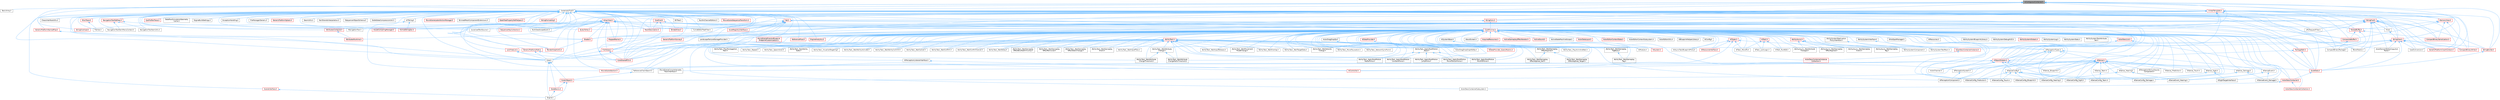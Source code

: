 digraph "IsContiguousContainer.h"
{
 // INTERACTIVE_SVG=YES
 // LATEX_PDF_SIZE
  bgcolor="transparent";
  edge [fontname=Helvetica,fontsize=10,labelfontname=Helvetica,labelfontsize=10];
  node [fontname=Helvetica,fontsize=10,shape=box,height=0.2,width=0.4];
  Node1 [id="Node000001",label="IsContiguousContainer.h",height=0.2,width=0.4,color="gray40", fillcolor="grey60", style="filled", fontcolor="black",tooltip=" "];
  Node1 -> Node2 [id="edge1_Node000001_Node000002",dir="back",color="steelblue1",style="solid",tooltip=" "];
  Node2 [id="Node000002",label="BasicArray.h",height=0.2,width=0.4,color="grey40", fillcolor="white", style="filled",URL="$d8/d6f/BasicArray_8h.html",tooltip=" "];
  Node1 -> Node3 [id="edge2_Node000001_Node000003",dir="back",color="steelblue1",style="solid",tooltip=" "];
  Node3 [id="Node000003",label="ContainersFwd.h",height=0.2,width=0.4,color="grey40", fillcolor="white", style="filled",URL="$d4/d0a/ContainersFwd_8h.html",tooltip=" "];
  Node3 -> Node4 [id="edge3_Node000003_Node000004",dir="back",color="steelblue1",style="solid",tooltip=" "];
  Node4 [id="Node000004",label="ArrayView.h",height=0.2,width=0.4,color="red", fillcolor="#FFF0F0", style="filled",URL="$d7/df4/ArrayView_8h.html",tooltip=" "];
  Node4 -> Node156 [id="edge4_Node000004_Node000156",dir="back",color="steelblue1",style="solid",tooltip=" "];
  Node156 [id="Node000156",label="AssetData.h",height=0.2,width=0.4,color="red", fillcolor="#FFF0F0", style="filled",URL="$d9/d19/AssetData_8h.html",tooltip=" "];
  Node156 -> Node157 [id="edge5_Node000156_Node000157",dir="back",color="steelblue1",style="solid",tooltip=" "];
  Node157 [id="Node000157",label="ActorDescContainer.h",height=0.2,width=0.4,color="red", fillcolor="#FFF0F0", style="filled",URL="$de/df0/ActorDescContainer_8h.html",tooltip=" "];
  Node157 -> Node158 [id="edge6_Node000157_Node000158",dir="back",color="steelblue1",style="solid",tooltip=" "];
  Node158 [id="Node000158",label="ActorDescContainerCollection.h",height=0.2,width=0.4,color="red", fillcolor="#FFF0F0", style="filled",URL="$dc/df2/ActorDescContainerCollection_8h.html",tooltip=" "];
  Node157 -> Node179 [id="edge7_Node000157_Node000179",dir="back",color="steelblue1",style="solid",tooltip=" "];
  Node179 [id="Node000179",label="ActorDescContainerSubsystem.h",height=0.2,width=0.4,color="grey40", fillcolor="white", style="filled",URL="$d1/d29/ActorDescContainerSubsystem_8h.html",tooltip=" "];
  Node4 -> Node889 [id="edge8_Node000004_Node000889",dir="back",color="steelblue1",style="solid",tooltip=" "];
  Node889 [id="Node000889",label="AttributesContainer.h",height=0.2,width=0.4,color="red", fillcolor="#FFF0F0", style="filled",URL="$d7/db7/AttributesContainer_8h.html",tooltip=" "];
  Node889 -> Node890 [id="edge9_Node000889_Node000890",dir="back",color="steelblue1",style="solid",tooltip=" "];
  Node890 [id="Node000890",label="AttributesRuntime.h",height=0.2,width=0.4,color="red", fillcolor="#FFF0F0", style="filled",URL="$dc/dc1/AttributesRuntime_8h.html",tooltip=" "];
  Node4 -> Node890 [id="edge10_Node000004_Node000890",dir="back",color="steelblue1",style="solid",tooltip=" "];
  Node4 -> Node956 [id="edge11_Node000004_Node000956",dir="back",color="steelblue1",style="solid",tooltip=" "];
  Node956 [id="Node000956",label="BulkDataScopedLock.h",height=0.2,width=0.4,color="grey40", fillcolor="white", style="filled",URL="$da/d4e/BulkDataScopedLock_8h.html",tooltip=" "];
  Node4 -> Node958 [id="edge12_Node000004_Node000958",dir="back",color="steelblue1",style="solid",tooltip=" "];
  Node958 [id="Node000958",label="BytesToHex.h",height=0.2,width=0.4,color="red", fillcolor="#FFF0F0", style="filled",URL="$d0/d85/BytesToHex_8h.html",tooltip=" "];
  Node4 -> Node4105 [id="edge13_Node000004_Node004105",dir="back",color="steelblue1",style="solid",tooltip=" "];
  Node4105 [id="Node004105",label="CompositeBuffer.h",height=0.2,width=0.4,color="red", fillcolor="#FFF0F0", style="filled",URL="$da/d4b/CompositeBuffer_8h.html",tooltip=" "];
  Node4105 -> Node1024 [id="edge14_Node004105_Node001024",dir="back",color="steelblue1",style="solid",tooltip=" "];
  Node1024 [id="Node001024",label="CompactBinaryPackage.h",height=0.2,width=0.4,color="grey40", fillcolor="white", style="filled",URL="$de/d7e/CompactBinaryPackage_8h.html",tooltip=" "];
  Node4 -> Node1035 [id="edge15_Node000004_Node001035",dir="back",color="steelblue1",style="solid",tooltip=" "];
  Node1035 [id="Node001035",label="Core.h",height=0.2,width=0.4,color="grey40", fillcolor="white", style="filled",URL="$d6/dd7/Core_8h.html",tooltip=" "];
  Node1035 -> Node1036 [id="edge16_Node001035_Node001036",dir="back",color="steelblue1",style="solid",tooltip=" "];
  Node1036 [id="Node001036",label="CoreUObject.h",height=0.2,width=0.4,color="red", fillcolor="#FFF0F0", style="filled",URL="$d0/ded/CoreUObject_8h.html",tooltip=" "];
  Node1036 -> Node133 [id="edge17_Node001036_Node000133",dir="back",color="steelblue1",style="solid",tooltip=" "];
  Node133 [id="Node000133",label="Engine.h",height=0.2,width=0.4,color="grey40", fillcolor="white", style="filled",URL="$d1/d34/Public_2Engine_8h.html",tooltip=" "];
  Node1036 -> Node1037 [id="edge18_Node001036_Node001037",dir="back",color="steelblue1",style="solid",tooltip=" "];
  Node1037 [id="Node001037",label="SlateBasics.h",height=0.2,width=0.4,color="red", fillcolor="#FFF0F0", style="filled",URL="$da/d2f/SlateBasics_8h.html",tooltip=" "];
  Node1037 -> Node133 [id="edge19_Node001037_Node000133",dir="back",color="steelblue1",style="solid",tooltip=" "];
  Node1035 -> Node133 [id="edge20_Node001035_Node000133",dir="back",color="steelblue1",style="solid",tooltip=" "];
  Node1035 -> Node1037 [id="edge21_Node001035_Node001037",dir="back",color="steelblue1",style="solid",tooltip=" "];
  Node4 -> Node1041 [id="edge22_Node000004_Node001041",dir="back",color="steelblue1",style="solid",tooltip=" "];
  Node1041 [id="Node001041",label="CoreSharedPCH.h",height=0.2,width=0.4,color="red", fillcolor="#FFF0F0", style="filled",URL="$d8/de5/CoreSharedPCH_8h.html",tooltip=" "];
  Node4 -> Node4116 [id="edge23_Node000004_Node004116",dir="back",color="steelblue1",style="solid",tooltip=" "];
  Node4116 [id="Node004116",label="CurveEditorTreeFilter.h",height=0.2,width=0.4,color="grey40", fillcolor="white", style="filled",URL="$d6/dcd/CurveEditorTreeFilter_8h.html",tooltip=" "];
  Node4 -> Node4305 [id="edge24_Node000004_Node004305",dir="back",color="steelblue1",style="solid",tooltip=" "];
  Node4305 [id="Node004305",label="FileHelper.h",height=0.2,width=0.4,color="red", fillcolor="#FFF0F0", style="filled",URL="$d8/dfe/FileHelper_8h.html",tooltip=" "];
  Node4305 -> Node1035 [id="edge25_Node004305_Node001035",dir="back",color="steelblue1",style="solid",tooltip=" "];
  Node4305 -> Node1041 [id="edge26_Node004305_Node001041",dir="back",color="steelblue1",style="solid",tooltip=" "];
  Node4 -> Node4311 [id="edge27_Node000004_Node004311",dir="back",color="steelblue1",style="solid",tooltip=" "];
  Node4311 [id="Node004311",label="Find.h",height=0.2,width=0.4,color="grey40", fillcolor="white", style="filled",URL="$d7/dda/String_2Find_8h.html",tooltip=" "];
  Node4311 -> Node4312 [id="edge28_Node004311_Node004312",dir="back",color="steelblue1",style="solid",tooltip=" "];
  Node4312 [id="Node004312",label="StringView.h",height=0.2,width=0.4,color="red", fillcolor="#FFF0F0", style="filled",URL="$dd/dea/StringView_8h.html",tooltip=" "];
  Node4312 -> Node2510 [id="edge29_Node004312_Node002510",dir="back",color="steelblue1",style="solid",tooltip=" "];
  Node2510 [id="Node002510",label="ActorElementEditorCopyAnd\lPaste.h",height=0.2,width=0.4,color="grey40", fillcolor="white", style="filled",URL="$d8/dc2/ActorElementEditorCopyAndPaste_8h.html",tooltip=" "];
  Node4312 -> Node156 [id="edge30_Node004312_Node000156",dir="back",color="steelblue1",style="solid",tooltip=" "];
  Node4312 -> Node4322 [id="edge31_Node004312_Node004322",dir="back",color="steelblue1",style="solid",tooltip=" "];
  Node4322 [id="Node004322",label="CaseConversion.h",height=0.2,width=0.4,color="grey40", fillcolor="white", style="filled",URL="$d5/df7/CaseConversion_8h.html",tooltip=" "];
  Node4312 -> Node1028 [id="edge32_Node004312_Node001028",dir="back",color="steelblue1",style="solid",tooltip=" "];
  Node1028 [id="Node001028",label="CompactBinaryWriter.h",height=0.2,width=0.4,color="red", fillcolor="#FFF0F0", style="filled",URL="$d1/d47/CompactBinaryWriter_8h.html",tooltip=" "];
  Node4312 -> Node4305 [id="edge33_Node004312_Node004305",dir="back",color="steelblue1",style="solid",tooltip=" "];
  Node4312 -> Node2464 [id="edge34_Node004312_Node002464",dir="back",color="steelblue1",style="solid",tooltip=" "];
  Node2464 [id="Node002464",label="GenericPlatformCrashContext.h",height=0.2,width=0.4,color="red", fillcolor="#FFF0F0", style="filled",URL="$dd/d2c/GenericPlatformCrashContext_8h.html",tooltip=" "];
  Node4312 -> Node4505 [id="edge35_Node004312_Node004505",dir="back",color="steelblue1",style="solid",tooltip=" "];
  Node4505 [id="Node004505",label="PackagePath.h",height=0.2,width=0.4,color="red", fillcolor="#FFF0F0", style="filled",URL="$d8/d15/PackagePath_8h.html",tooltip=" "];
  Node4505 -> Node156 [id="edge36_Node004505_Node000156",dir="back",color="steelblue1",style="solid",tooltip=" "];
  Node4505 -> Node4507 [id="edge37_Node004505_Node004507",dir="back",color="steelblue1",style="solid",tooltip=" "];
  Node4507 [id="Node004507",label="UObjectGlobals.h",height=0.2,width=0.4,color="red", fillcolor="#FFF0F0", style="filled",URL="$d0/da9/UObjectGlobals_8h.html",tooltip=" "];
  Node4507 -> Node2976 [id="edge38_Node004507_Node002976",dir="back",color="steelblue1",style="solid",tooltip=" "];
  Node2976 [id="Node002976",label="AIController.h",height=0.2,width=0.4,color="red", fillcolor="#FFF0F0", style="filled",URL="$d7/dd8/AIController_8h.html",tooltip=" "];
  Node4507 -> Node3121 [id="edge39_Node004507_Node003121",dir="back",color="steelblue1",style="solid",tooltip=" "];
  Node3121 [id="Node003121",label="AIPerceptionSystem.h",height=0.2,width=0.4,color="grey40", fillcolor="white", style="filled",URL="$d0/d08/AIPerceptionSystem_8h.html",tooltip=" "];
  Node3121 -> Node2834 [id="edge40_Node003121_Node002834",dir="back",color="steelblue1",style="solid",tooltip=" "];
  Node2834 [id="Node002834",label="AIPerceptionComponent.h",height=0.2,width=0.4,color="grey40", fillcolor="white", style="filled",URL="$d6/d0a/AIPerceptionComponent_8h.html",tooltip=" "];
  Node4507 -> Node3123 [id="edge41_Node004507_Node003123",dir="back",color="steelblue1",style="solid",tooltip=" "];
  Node3123 [id="Node003123",label="AISenseConfig.h",height=0.2,width=0.4,color="grey40", fillcolor="white", style="filled",URL="$d4/d73/AISenseConfig_8h.html",tooltip=" "];
  Node3123 -> Node3124 [id="edge42_Node003123_Node003124",dir="back",color="steelblue1",style="solid",tooltip=" "];
  Node3124 [id="Node003124",label="AISenseConfig_Blueprint.h",height=0.2,width=0.4,color="grey40", fillcolor="white", style="filled",URL="$d7/ddf/AISenseConfig__Blueprint_8h.html",tooltip=" "];
  Node3123 -> Node3125 [id="edge43_Node003123_Node003125",dir="back",color="steelblue1",style="solid",tooltip=" "];
  Node3125 [id="Node003125",label="AISenseConfig_Damage.h",height=0.2,width=0.4,color="grey40", fillcolor="white", style="filled",URL="$d4/d13/AISenseConfig__Damage_8h.html",tooltip=" "];
  Node3123 -> Node3126 [id="edge44_Node003123_Node003126",dir="back",color="steelblue1",style="solid",tooltip=" "];
  Node3126 [id="Node003126",label="AISenseConfig_Hearing.h",height=0.2,width=0.4,color="grey40", fillcolor="white", style="filled",URL="$df/d81/AISenseConfig__Hearing_8h.html",tooltip=" "];
  Node3123 -> Node3127 [id="edge45_Node003123_Node003127",dir="back",color="steelblue1",style="solid",tooltip=" "];
  Node3127 [id="Node003127",label="AISenseConfig_Prediction.h",height=0.2,width=0.4,color="grey40", fillcolor="white", style="filled",URL="$d2/d6e/AISenseConfig__Prediction_8h.html",tooltip=" "];
  Node3123 -> Node3128 [id="edge46_Node003123_Node003128",dir="back",color="steelblue1",style="solid",tooltip=" "];
  Node3128 [id="Node003128",label="AISenseConfig_Sight.h",height=0.2,width=0.4,color="grey40", fillcolor="white", style="filled",URL="$d7/d17/AISenseConfig__Sight_8h.html",tooltip=" "];
  Node3123 -> Node3129 [id="edge47_Node003123_Node003129",dir="back",color="steelblue1",style="solid",tooltip=" "];
  Node3129 [id="Node003129",label="AISenseConfig_Team.h",height=0.2,width=0.4,color="grey40", fillcolor="white", style="filled",URL="$dc/daf/AISenseConfig__Team_8h.html",tooltip=" "];
  Node3123 -> Node3130 [id="edge48_Node003123_Node003130",dir="back",color="steelblue1",style="solid",tooltip=" "];
  Node3130 [id="Node003130",label="AISenseConfig_Touch.h",height=0.2,width=0.4,color="grey40", fillcolor="white", style="filled",URL="$df/d3a/AISenseConfig__Touch_8h.html",tooltip=" "];
  Node4507 -> Node3135 [id="edge49_Node004507_Node003135",dir="back",color="steelblue1",style="solid",tooltip=" "];
  Node3135 [id="Node003135",label="AISenseEvent_Hearing.h",height=0.2,width=0.4,color="grey40", fillcolor="white", style="filled",URL="$df/d3a/AISenseEvent__Hearing_8h.html",tooltip=" "];
  Node4507 -> Node3131 [id="edge50_Node004507_Node003131",dir="back",color="steelblue1",style="solid",tooltip=" "];
  Node3131 [id="Node003131",label="AISense_Blueprint.h",height=0.2,width=0.4,color="grey40", fillcolor="white", style="filled",URL="$d6/d30/AISense__Blueprint_8h.html",tooltip=" "];
  Node4507 -> Node2798 [id="edge51_Node004507_Node002798",dir="back",color="steelblue1",style="solid",tooltip=" "];
  Node2798 [id="Node002798",label="ActorChannel.h",height=0.2,width=0.4,color="grey40", fillcolor="white", style="filled",URL="$d5/de0/ActorChannel_8h.html",tooltip=" "];
  Node4507 -> Node156 [id="edge52_Node004507_Node000156",dir="back",color="steelblue1",style="solid",tooltip=" "];
  Node4507 -> Node1036 [id="edge53_Node004507_Node001036",dir="back",color="steelblue1",style="solid",tooltip=" "];
  Node4507 -> Node5882 [id="edge54_Node004507_Node005882",dir="back",color="steelblue1",style="solid",tooltip=" "];
  Node5882 [id="Node005882",label="MovieSceneConsoleVariable\lTrackInterface.h",height=0.2,width=0.4,color="grey40", fillcolor="white", style="filled",URL="$d0/d64/MovieSceneConsoleVariableTrackInterface_8h.html",tooltip=" "];
  Node4507 -> Node4675 [id="edge55_Node004507_Node004675",dir="back",color="steelblue1",style="solid",tooltip=" "];
  Node4675 [id="Node004675",label="MovieSceneSection.h",height=0.2,width=0.4,color="red", fillcolor="#FFF0F0", style="filled",URL="$db/d95/MovieSceneSection_8h.html",tooltip=" "];
  Node4507 -> Node1603 [id="edge56_Node004507_Node001603",dir="back",color="steelblue1",style="solid",tooltip=" "];
  Node1603 [id="Node001603",label="ReferenceChainSearch.h",height=0.2,width=0.4,color="grey40", fillcolor="white", style="filled",URL="$d3/db7/ReferenceChainSearch_8h.html",tooltip=" "];
  Node1603 -> Node1036 [id="edge57_Node001603_Node001036",dir="back",color="steelblue1",style="solid",tooltip=" "];
  Node4312 -> Node6396 [id="edge58_Node004312_Node006396",dir="back",color="steelblue1",style="solid",tooltip=" "];
  Node6396 [id="Node006396",label="ParseTokens.h",height=0.2,width=0.4,color="grey40", fillcolor="white", style="filled",URL="$d5/d40/ParseTokens_8h.html",tooltip=" "];
  Node4312 -> Node6403 [id="edge59_Node004312_Node006403",dir="back",color="steelblue1",style="solid",tooltip=" "];
  Node6403 [id="Node006403",label="StringBuilder.h",height=0.2,width=0.4,color="red", fillcolor="#FFF0F0", style="filled",URL="$d4/d52/StringBuilder_8h.html",tooltip=" "];
  Node6403 -> Node156 [id="edge60_Node006403_Node000156",dir="back",color="steelblue1",style="solid",tooltip=" "];
  Node4312 -> Node4507 [id="edge61_Node004312_Node004507",dir="back",color="steelblue1",style="solid",tooltip=" "];
  Node4 -> Node8371 [id="edge62_Node000004_Node008371",dir="back",color="steelblue1",style="solid",tooltip=" "];
  Node8371 [id="Node008371",label="IAssetCompilingManager.h",height=0.2,width=0.4,color="red", fillcolor="#FFF0F0", style="filled",URL="$d4/d47/IAssetCompilingManager_8h.html",tooltip=" "];
  Node4 -> Node7782 [id="edge63_Node000004_Node007782",dir="back",color="steelblue1",style="solid",tooltip=" "];
  Node7782 [id="Node007782",label="ILocalizedTextSource.h",height=0.2,width=0.4,color="grey40", fillcolor="white", style="filled",URL="$dd/dc6/ILocalizedTextSource_8h.html",tooltip=" "];
  Node4 -> Node3211 [id="edge64_Node000004_Node003211",dir="back",color="steelblue1",style="solid",tooltip=" "];
  Node3211 [id="Node003211",label="INavigationTool.h",height=0.2,width=0.4,color="grey40", fillcolor="white", style="filled",URL="$df/d66/INavigationTool_8h.html",tooltip=" "];
  Node4 -> Node7153 [id="edge65_Node000004_Node007153",dir="back",color="steelblue1",style="solid",tooltip=" "];
  Node7153 [id="Node007153",label="MappedName.h",height=0.2,width=0.4,color="red", fillcolor="#FFF0F0", style="filled",URL="$db/d96/MappedName_8h.html",tooltip=" "];
  Node4 -> Node1346 [id="edge66_Node000004_Node001346",dir="back",color="steelblue1",style="solid",tooltip=" "];
  Node1346 [id="Node001346",label="MeshDescription.h",height=0.2,width=0.4,color="red", fillcolor="#FFF0F0", style="filled",URL="$d5/d91/MeshDescription_8h.html",tooltip=" "];
  Node4 -> Node4675 [id="edge67_Node000004_Node004675",dir="back",color="steelblue1",style="solid",tooltip=" "];
  Node4 -> Node4505 [id="edge68_Node000004_Node004505",dir="back",color="steelblue1",style="solid",tooltip=" "];
  Node4 -> Node6396 [id="edge69_Node000004_Node006396",dir="back",color="steelblue1",style="solid",tooltip=" "];
  Node4 -> Node2014 [id="edge70_Node000004_Node002014",dir="back",color="steelblue1",style="solid",tooltip=" "];
  Node2014 [id="Node002014",label="RenderGraphUtils.h",height=0.2,width=0.4,color="red", fillcolor="#FFF0F0", style="filled",URL="$d6/d45/RenderGraphUtils_8h.html",tooltip=" "];
  Node4 -> Node8184 [id="edge71_Node000004_Node008184",dir="back",color="steelblue1",style="solid",tooltip=" "];
  Node8184 [id="Node008184",label="SequencerKeyCollection.h",height=0.2,width=0.4,color="red", fillcolor="#FFF0F0", style="filled",URL="$da/d54/SequencerKeyCollection_8h.html",tooltip=" "];
  Node4 -> Node1856 [id="edge72_Node000004_Node001856",dir="back",color="steelblue1",style="solid",tooltip=" "];
  Node1856 [id="Node001856",label="Shader.h",height=0.2,width=0.4,color="red", fillcolor="#FFF0F0", style="filled",URL="$d2/dac/Shader_8h.html",tooltip=" "];
  Node1856 -> Node2014 [id="edge73_Node001856_Node002014",dir="back",color="steelblue1",style="solid",tooltip=" "];
  Node4 -> Node8388 [id="edge74_Node000004_Node008388",dir="back",color="steelblue1",style="solid",tooltip=" "];
  Node8388 [id="Node008388",label="StridedView.h",height=0.2,width=0.4,color="red", fillcolor="#FFF0F0", style="filled",URL="$d7/d50/StridedView_8h.html",tooltip=" "];
  Node4 -> Node4507 [id="edge75_Node000004_Node004507",dir="back",color="steelblue1",style="solid",tooltip=" "];
  Node3 -> Node156 [id="edge76_Node000003_Node000156",dir="back",color="steelblue1",style="solid",tooltip=" "];
  Node3 -> Node6412 [id="edge77_Node000003_Node006412",dir="back",color="steelblue1",style="solid",tooltip=" "];
  Node6412 [id="Node006412",label="AssetRegistryInterface.h",height=0.2,width=0.4,color="red", fillcolor="#FFF0F0", style="filled",URL="$d5/d26/AssetRegistryInterface_8h.html",tooltip=" "];
  Node3 -> Node889 [id="edge78_Node000003_Node000889",dir="back",color="steelblue1",style="solid",tooltip=" "];
  Node3 -> Node890 [id="edge79_Node000003_Node000890",dir="back",color="steelblue1",style="solid",tooltip=" "];
  Node3 -> Node7919 [id="edge80_Node000003_Node007919",dir="back",color="steelblue1",style="solid",tooltip=" "];
  Node7919 [id="Node007919",label="BVTree.h",height=0.2,width=0.4,color="grey40", fillcolor="white", style="filled",URL="$d0/d4e/BVTree_8h.html",tooltip=" "];
  Node3 -> Node3627 [id="edge81_Node000003_Node003627",dir="back",color="steelblue1",style="solid",tooltip=" "];
  Node3627 [id="Node003627",label="BuiltInChannelEditors.h",height=0.2,width=0.4,color="grey40", fillcolor="white", style="filled",URL="$df/daf/BuiltInChannelEditors_8h.html",tooltip=" "];
  Node3 -> Node956 [id="edge82_Node000003_Node000956",dir="back",color="steelblue1",style="solid",tooltip=" "];
  Node3 -> Node958 [id="edge83_Node000003_Node000958",dir="back",color="steelblue1",style="solid",tooltip=" "];
  Node3 -> Node4322 [id="edge84_Node000003_Node004322",dir="back",color="steelblue1",style="solid",tooltip=" "];
  Node3 -> Node8390 [id="edge85_Node000003_Node008390",dir="back",color="steelblue1",style="solid",tooltip=" "];
  Node8390 [id="Node008390",label="ChaosInterfaceUtils.h",height=0.2,width=0.4,color="grey40", fillcolor="white", style="filled",URL="$d0/dff/ChaosInterfaceUtils_8h.html",tooltip=" "];
  Node3 -> Node1024 [id="edge86_Node000003_Node001024",dir="back",color="steelblue1",style="solid",tooltip=" "];
  Node3 -> Node1025 [id="edge87_Node000003_Node001025",dir="back",color="steelblue1",style="solid",tooltip=" "];
  Node1025 [id="Node001025",label="CompactBinarySerialization.h",height=0.2,width=0.4,color="red", fillcolor="#FFF0F0", style="filled",URL="$d5/da9/CompactBinarySerialization_8h.html",tooltip=" "];
  Node3 -> Node1028 [id="edge88_Node000003_Node001028",dir="back",color="steelblue1",style="solid",tooltip=" "];
  Node3 -> Node4105 [id="edge89_Node000003_Node004105",dir="back",color="steelblue1",style="solid",tooltip=" "];
  Node3 -> Node1035 [id="edge90_Node000003_Node001035",dir="back",color="steelblue1",style="solid",tooltip=" "];
  Node3 -> Node8391 [id="edge91_Node000003_Node008391",dir="back",color="steelblue1",style="solid",tooltip=" "];
  Node8391 [id="Node008391",label="CoreFwd.h",height=0.2,width=0.4,color="red", fillcolor="#FFF0F0", style="filled",URL="$d1/d1e/CoreFwd_8h.html",tooltip=" "];
  Node8391 -> Node6513 [id="edge92_Node008391_Node006513",dir="back",color="steelblue1",style="solid",tooltip=" "];
  Node6513 [id="Node006513",label="CoreMinimal.h",height=0.2,width=0.4,color="red", fillcolor="#FFF0F0", style="filled",URL="$d7/d67/CoreMinimal_8h.html",tooltip=" "];
  Node6513 -> Node2880 [id="edge93_Node006513_Node002880",dir="back",color="steelblue1",style="solid",tooltip=" "];
  Node2880 [id="Node002880",label="AIAsyncTaskBlueprintProxy.h",height=0.2,width=0.4,color="grey40", fillcolor="white", style="filled",URL="$db/d07/AIAsyncTaskBlueprintProxy_8h.html",tooltip=" "];
  Node6513 -> Node2620 [id="edge94_Node006513_Node002620",dir="back",color="steelblue1",style="solid",tooltip=" "];
  Node2620 [id="Node002620",label="AIBlueprintHelperLibrary.h",height=0.2,width=0.4,color="grey40", fillcolor="white", style="filled",URL="$dc/d00/AIBlueprintHelperLibrary_8h.html",tooltip=" "];
  Node6513 -> Node6514 [id="edge95_Node006513_Node006514",dir="back",color="steelblue1",style="solid",tooltip=" "];
  Node6514 [id="Node006514",label="AIConfig.h",height=0.2,width=0.4,color="grey40", fillcolor="white", style="filled",URL="$da/da3/AIConfig_8h.html",tooltip=" "];
  Node6513 -> Node2976 [id="edge96_Node006513_Node002976",dir="back",color="steelblue1",style="solid",tooltip=" "];
  Node6513 -> Node2500 [id="edge97_Node006513_Node002500",dir="back",color="steelblue1",style="solid",tooltip=" "];
  Node2500 [id="Node002500",label="AIDataProvider.h",height=0.2,width=0.4,color="red", fillcolor="#FFF0F0", style="filled",URL="$dd/d5b/AIDataProvider_8h.html",tooltip=" "];
  Node2500 -> Node2501 [id="edge98_Node002500_Node002501",dir="back",color="steelblue1",style="solid",tooltip=" "];
  Node2501 [id="Node002501",label="AIDataProvider_QueryParams.h",height=0.2,width=0.4,color="red", fillcolor="#FFF0F0", style="filled",URL="$d3/dd9/AIDataProvider__QueryParams_8h.html",tooltip=" "];
  Node6513 -> Node2501 [id="edge99_Node006513_Node002501",dir="back",color="steelblue1",style="solid",tooltip=" "];
  Node6513 -> Node6088 [id="edge100_Node006513_Node006088",dir="back",color="steelblue1",style="solid",tooltip=" "];
  Node6088 [id="Node006088",label="AIHotSpotManager.h",height=0.2,width=0.4,color="grey40", fillcolor="white", style="filled",URL="$da/d1d/AIHotSpotManager_8h.html",tooltip=" "];
  Node6513 -> Node5171 [id="edge101_Node006513_Node005171",dir="back",color="steelblue1",style="solid",tooltip=" "];
  Node5171 [id="Node005171",label="AIModule.h",height=0.2,width=0.4,color="grey40", fillcolor="white", style="filled",URL="$d9/df1/AIModule_8h.html",tooltip=" "];
  Node6513 -> Node2834 [id="edge102_Node006513_Node002834",dir="back",color="steelblue1",style="solid",tooltip=" "];
  Node6513 -> Node5782 [id="edge103_Node006513_Node005782",dir="back",color="steelblue1",style="solid",tooltip=" "];
  Node5782 [id="Node005782",label="AIPerceptionListenerInterface.h",height=0.2,width=0.4,color="grey40", fillcolor="white", style="filled",URL="$d4/dd7/AIPerceptionListenerInterface_8h.html",tooltip=" "];
  Node5782 -> Node2976 [id="edge104_Node005782_Node002976",dir="back",color="steelblue1",style="solid",tooltip=" "];
  Node6513 -> Node2835 [id="edge105_Node006513_Node002835",dir="back",color="steelblue1",style="solid",tooltip=" "];
  Node2835 [id="Node002835",label="AIPerceptionStimuliSource\lComponent.h",height=0.2,width=0.4,color="grey40", fillcolor="white", style="filled",URL="$df/da3/AIPerceptionStimuliSourceComponent_8h.html",tooltip=" "];
  Node6513 -> Node3121 [id="edge106_Node006513_Node003121",dir="back",color="steelblue1",style="solid",tooltip=" "];
  Node6513 -> Node3120 [id="edge107_Node006513_Node003120",dir="back",color="steelblue1",style="solid",tooltip=" "];
  Node3120 [id="Node003120",label="AIPerceptionTypes.h",height=0.2,width=0.4,color="grey40", fillcolor="white", style="filled",URL="$de/d00/AIPerceptionTypes_8h.html",tooltip=" "];
  Node3120 -> Node2834 [id="edge108_Node003120_Node002834",dir="back",color="steelblue1",style="solid",tooltip=" "];
  Node3120 -> Node3121 [id="edge109_Node003120_Node003121",dir="back",color="steelblue1",style="solid",tooltip=" "];
  Node3120 -> Node3122 [id="edge110_Node003120_Node003122",dir="back",color="steelblue1",style="solid",tooltip=" "];
  Node3122 [id="Node003122",label="AISense.h",height=0.2,width=0.4,color="red", fillcolor="#FFF0F0", style="filled",URL="$d3/dbd/AISense_8h.html",tooltip=" "];
  Node3122 -> Node2834 [id="edge111_Node003122_Node002834",dir="back",color="steelblue1",style="solid",tooltip=" "];
  Node3122 -> Node2835 [id="edge112_Node003122_Node002835",dir="back",color="steelblue1",style="solid",tooltip=" "];
  Node3122 -> Node3121 [id="edge113_Node003122_Node003121",dir="back",color="steelblue1",style="solid",tooltip=" "];
  Node3122 -> Node3123 [id="edge114_Node003122_Node003123",dir="back",color="steelblue1",style="solid",tooltip=" "];
  Node3122 -> Node3124 [id="edge115_Node003122_Node003124",dir="back",color="steelblue1",style="solid",tooltip=" "];
  Node3122 -> Node3125 [id="edge116_Node003122_Node003125",dir="back",color="steelblue1",style="solid",tooltip=" "];
  Node3122 -> Node3126 [id="edge117_Node003122_Node003126",dir="back",color="steelblue1",style="solid",tooltip=" "];
  Node3122 -> Node3127 [id="edge118_Node003122_Node003127",dir="back",color="steelblue1",style="solid",tooltip=" "];
  Node3122 -> Node3128 [id="edge119_Node003122_Node003128",dir="back",color="steelblue1",style="solid",tooltip=" "];
  Node3122 -> Node3129 [id="edge120_Node003122_Node003129",dir="back",color="steelblue1",style="solid",tooltip=" "];
  Node3122 -> Node3130 [id="edge121_Node003122_Node003130",dir="back",color="steelblue1",style="solid",tooltip=" "];
  Node3122 -> Node3131 [id="edge122_Node003122_Node003131",dir="back",color="steelblue1",style="solid",tooltip=" "];
  Node3122 -> Node3132 [id="edge123_Node003122_Node003132",dir="back",color="steelblue1",style="solid",tooltip=" "];
  Node3132 [id="Node003132",label="AISense_Damage.h",height=0.2,width=0.4,color="grey40", fillcolor="white", style="filled",URL="$dd/d37/AISense__Damage_8h.html",tooltip=" "];
  Node3132 -> Node3125 [id="edge124_Node003132_Node003125",dir="back",color="steelblue1",style="solid",tooltip=" "];
  Node3132 -> Node3133 [id="edge125_Node003132_Node003133",dir="back",color="steelblue1",style="solid",tooltip=" "];
  Node3133 [id="Node003133",label="AISenseEvent_Damage.h",height=0.2,width=0.4,color="grey40", fillcolor="white", style="filled",URL="$db/d23/AISenseEvent__Damage_8h.html",tooltip=" "];
  Node3122 -> Node3134 [id="edge126_Node003122_Node003134",dir="back",color="steelblue1",style="solid",tooltip=" "];
  Node3134 [id="Node003134",label="AISense_Hearing.h",height=0.2,width=0.4,color="grey40", fillcolor="white", style="filled",URL="$dc/d03/AISense__Hearing_8h.html",tooltip=" "];
  Node3134 -> Node3126 [id="edge127_Node003134_Node003126",dir="back",color="steelblue1",style="solid",tooltip=" "];
  Node3134 -> Node3135 [id="edge128_Node003134_Node003135",dir="back",color="steelblue1",style="solid",tooltip=" "];
  Node3122 -> Node3136 [id="edge129_Node003122_Node003136",dir="back",color="steelblue1",style="solid",tooltip=" "];
  Node3136 [id="Node003136",label="AISense_Prediction.h",height=0.2,width=0.4,color="grey40", fillcolor="white", style="filled",URL="$d4/de0/AISense__Prediction_8h.html",tooltip=" "];
  Node3122 -> Node3137 [id="edge130_Node003122_Node003137",dir="back",color="steelblue1",style="solid",tooltip=" "];
  Node3137 [id="Node003137",label="AISense_Sight.h",height=0.2,width=0.4,color="grey40", fillcolor="white", style="filled",URL="$d7/d6f/AISense__Sight_8h.html",tooltip=" "];
  Node3137 -> Node3128 [id="edge131_Node003137_Node003128",dir="back",color="steelblue1",style="solid",tooltip=" "];
  Node3137 -> Node3138 [id="edge132_Node003137_Node003138",dir="back",color="steelblue1",style="solid",tooltip=" "];
  Node3138 [id="Node003138",label="AISightTargetInterface.h",height=0.2,width=0.4,color="grey40", fillcolor="white", style="filled",URL="$d0/dd7/AISightTargetInterface_8h.html",tooltip=" "];
  Node3122 -> Node3139 [id="edge133_Node003122_Node003139",dir="back",color="steelblue1",style="solid",tooltip=" "];
  Node3139 [id="Node003139",label="AISense_Team.h",height=0.2,width=0.4,color="grey40", fillcolor="white", style="filled",URL="$d7/d7a/AISense__Team_8h.html",tooltip=" "];
  Node3139 -> Node3129 [id="edge134_Node003139_Node003129",dir="back",color="steelblue1",style="solid",tooltip=" "];
  Node3122 -> Node3140 [id="edge135_Node003122_Node003140",dir="back",color="steelblue1",style="solid",tooltip=" "];
  Node3140 [id="Node003140",label="AISense_Touch.h",height=0.2,width=0.4,color="grey40", fillcolor="white", style="filled",URL="$d6/db4/AISense__Touch_8h.html",tooltip=" "];
  Node3120 -> Node3123 [id="edge136_Node003120_Node003123",dir="back",color="steelblue1",style="solid",tooltip=" "];
  Node3120 -> Node3126 [id="edge137_Node003120_Node003126",dir="back",color="steelblue1",style="solid",tooltip=" "];
  Node3120 -> Node3128 [id="edge138_Node003120_Node003128",dir="back",color="steelblue1",style="solid",tooltip=" "];
  Node3120 -> Node3141 [id="edge139_Node003120_Node003141",dir="back",color="steelblue1",style="solid",tooltip=" "];
  Node3141 [id="Node003141",label="AISenseEvent.h",height=0.2,width=0.4,color="grey40", fillcolor="white", style="filled",URL="$de/d44/AISenseEvent_8h.html",tooltip=" "];
  Node3141 -> Node3133 [id="edge140_Node003141_Node003133",dir="back",color="steelblue1",style="solid",tooltip=" "];
  Node3141 -> Node3135 [id="edge141_Node003141_Node003135",dir="back",color="steelblue1",style="solid",tooltip=" "];
  Node6513 -> Node5633 [id="edge142_Node006513_Node005633",dir="back",color="steelblue1",style="solid",tooltip=" "];
  Node5633 [id="Node005633",label="AIResourceInterface.h",height=0.2,width=0.4,color="red", fillcolor="#FFF0F0", style="filled",URL="$dd/d0d/AIResourceInterface_8h.html",tooltip=" "];
  Node6513 -> Node4618 [id="edge143_Node006513_Node004618",dir="back",color="steelblue1",style="solid",tooltip=" "];
  Node4618 [id="Node004618",label="AIResources.h",height=0.2,width=0.4,color="grey40", fillcolor="white", style="filled",URL="$d9/db0/AIResources_8h.html",tooltip=" "];
  Node6513 -> Node3122 [id="edge144_Node006513_Node003122",dir="back",color="steelblue1",style="solid",tooltip=" "];
  Node6513 -> Node3123 [id="edge145_Node006513_Node003123",dir="back",color="steelblue1",style="solid",tooltip=" "];
  Node6513 -> Node3124 [id="edge146_Node006513_Node003124",dir="back",color="steelblue1",style="solid",tooltip=" "];
  Node6513 -> Node3125 [id="edge147_Node006513_Node003125",dir="back",color="steelblue1",style="solid",tooltip=" "];
  Node6513 -> Node3126 [id="edge148_Node006513_Node003126",dir="back",color="steelblue1",style="solid",tooltip=" "];
  Node6513 -> Node3127 [id="edge149_Node006513_Node003127",dir="back",color="steelblue1",style="solid",tooltip=" "];
  Node6513 -> Node3128 [id="edge150_Node006513_Node003128",dir="back",color="steelblue1",style="solid",tooltip=" "];
  Node6513 -> Node3129 [id="edge151_Node006513_Node003129",dir="back",color="steelblue1",style="solid",tooltip=" "];
  Node6513 -> Node3130 [id="edge152_Node006513_Node003130",dir="back",color="steelblue1",style="solid",tooltip=" "];
  Node6513 -> Node3141 [id="edge153_Node006513_Node003141",dir="back",color="steelblue1",style="solid",tooltip=" "];
  Node6513 -> Node3133 [id="edge154_Node006513_Node003133",dir="back",color="steelblue1",style="solid",tooltip=" "];
  Node6513 -> Node3135 [id="edge155_Node006513_Node003135",dir="back",color="steelblue1",style="solid",tooltip=" "];
  Node6513 -> Node3131 [id="edge156_Node006513_Node003131",dir="back",color="steelblue1",style="solid",tooltip=" "];
  Node6513 -> Node3132 [id="edge157_Node006513_Node003132",dir="back",color="steelblue1",style="solid",tooltip=" "];
  Node6513 -> Node3134 [id="edge158_Node006513_Node003134",dir="back",color="steelblue1",style="solid",tooltip=" "];
  Node6513 -> Node3136 [id="edge159_Node006513_Node003136",dir="back",color="steelblue1",style="solid",tooltip=" "];
  Node6513 -> Node3137 [id="edge160_Node006513_Node003137",dir="back",color="steelblue1",style="solid",tooltip=" "];
  Node6513 -> Node3139 [id="edge161_Node006513_Node003139",dir="back",color="steelblue1",style="solid",tooltip=" "];
  Node6513 -> Node3140 [id="edge162_Node006513_Node003140",dir="back",color="steelblue1",style="solid",tooltip=" "];
  Node6513 -> Node3138 [id="edge163_Node006513_Node003138",dir="back",color="steelblue1",style="solid",tooltip=" "];
  Node6513 -> Node3288 [id="edge164_Node006513_Node003288",dir="back",color="steelblue1",style="solid",tooltip=" "];
  Node3288 [id="Node003288",label="AISystem.h",height=0.2,width=0.4,color="red", fillcolor="#FFF0F0", style="filled",URL="$d0/d71/AISystem_8h.html",tooltip=" "];
  Node6513 -> Node5170 [id="edge165_Node006513_Node005170",dir="back",color="steelblue1",style="solid",tooltip=" "];
  Node5170 [id="Node005170",label="AISystemBase.h",height=0.2,width=0.4,color="grey40", fillcolor="white", style="filled",URL="$d5/d44/AISystemBase_8h.html",tooltip=" "];
  Node5170 -> Node5171 [id="edge166_Node005170_Node005171",dir="back",color="steelblue1",style="solid",tooltip=" "];
  Node5170 -> Node3288 [id="edge167_Node005170_Node003288",dir="back",color="steelblue1",style="solid",tooltip=" "];
  Node6513 -> Node1539 [id="edge168_Node006513_Node001539",dir="back",color="steelblue1",style="solid",tooltip=" "];
  Node1539 [id="Node001539",label="AITask.h",height=0.2,width=0.4,color="red", fillcolor="#FFF0F0", style="filled",URL="$d6/de2/AITask_8h.html",tooltip=" "];
  Node1539 -> Node1540 [id="edge169_Node001539_Node001540",dir="back",color="steelblue1",style="solid",tooltip=" "];
  Node1540 [id="Node001540",label="AITask_LockLogic.h",height=0.2,width=0.4,color="grey40", fillcolor="white", style="filled",URL="$d8/d28/AITask__LockLogic_8h.html",tooltip=" "];
  Node1539 -> Node1541 [id="edge170_Node001539_Node001541",dir="back",color="steelblue1",style="solid",tooltip=" "];
  Node1541 [id="Node001541",label="AITask_MoveTo.h",height=0.2,width=0.4,color="grey40", fillcolor="white", style="filled",URL="$d4/dc4/AITask__MoveTo_8h.html",tooltip=" "];
  Node1539 -> Node1542 [id="edge171_Node001539_Node001542",dir="back",color="steelblue1",style="solid",tooltip=" "];
  Node1542 [id="Node001542",label="AITask_RunEQS.h",height=0.2,width=0.4,color="grey40", fillcolor="white", style="filled",URL="$d9/d9f/AITask__RunEQS_8h.html",tooltip=" "];
  Node6513 -> Node1540 [id="edge172_Node006513_Node001540",dir="back",color="steelblue1",style="solid",tooltip=" "];
  Node6513 -> Node1541 [id="edge173_Node006513_Node001541",dir="back",color="steelblue1",style="solid",tooltip=" "];
  Node6513 -> Node1542 [id="edge174_Node006513_Node001542",dir="back",color="steelblue1",style="solid",tooltip=" "];
  Node6513 -> Node5632 [id="edge175_Node006513_Node005632",dir="back",color="steelblue1",style="solid",tooltip=" "];
  Node5632 [id="Node005632",label="AITypes.h",height=0.2,width=0.4,color="red", fillcolor="#FFF0F0", style="filled",URL="$dd/d64/AITypes_8h.html",tooltip=" "];
  Node5632 -> Node2880 [id="edge176_Node005632_Node002880",dir="back",color="steelblue1",style="solid",tooltip=" "];
  Node5632 -> Node2976 [id="edge177_Node005632_Node002976",dir="back",color="steelblue1",style="solid",tooltip=" "];
  Node5632 -> Node3120 [id="edge178_Node005632_Node003120",dir="back",color="steelblue1",style="solid",tooltip=" "];
  Node5632 -> Node5633 [id="edge179_Node005632_Node005633",dir="back",color="steelblue1",style="solid",tooltip=" "];
  Node5632 -> Node1541 [id="edge180_Node005632_Node001541",dir="back",color="steelblue1",style="solid",tooltip=" "];
  Node6513 -> Node2569 [id="edge181_Node006513_Node002569",dir="back",color="steelblue1",style="solid",tooltip=" "];
  Node2569 [id="Node002569",label="AbilityAsync.h",height=0.2,width=0.4,color="red", fillcolor="#FFF0F0", style="filled",URL="$d8/dce/AbilityAsync_8h.html",tooltip=" "];
  Node2569 -> Node2570 [id="edge182_Node002569_Node002570",dir="back",color="steelblue1",style="solid",tooltip=" "];
  Node2570 [id="Node002570",label="AbilityAsync_WaitAttribute\lChanged.h",height=0.2,width=0.4,color="grey40", fillcolor="white", style="filled",URL="$d8/d81/AbilityAsync__WaitAttributeChanged_8h.html",tooltip=" "];
  Node2569 -> Node2571 [id="edge183_Node002569_Node002571",dir="back",color="steelblue1",style="solid",tooltip=" "];
  Node2571 [id="Node002571",label="AbilityAsync_WaitGameplay\lEffectApplied.h",height=0.2,width=0.4,color="grey40", fillcolor="white", style="filled",URL="$dd/d1a/AbilityAsync__WaitGameplayEffectApplied_8h.html",tooltip=" "];
  Node2569 -> Node2572 [id="edge184_Node002569_Node002572",dir="back",color="steelblue1",style="solid",tooltip=" "];
  Node2572 [id="Node002572",label="AbilityAsync_WaitGameplay\lEvent.h",height=0.2,width=0.4,color="grey40", fillcolor="white", style="filled",URL="$d4/d2d/AbilityAsync__WaitGameplayEvent_8h.html",tooltip=" "];
  Node2569 -> Node2573 [id="edge185_Node002569_Node002573",dir="back",color="steelblue1",style="solid",tooltip=" "];
  Node2573 [id="Node002573",label="AbilityAsync_WaitGameplay\lTag.h",height=0.2,width=0.4,color="grey40", fillcolor="white", style="filled",URL="$d8/dc5/AbilityAsync__WaitGameplayTag_8h.html",tooltip=" "];
  Node6513 -> Node2570 [id="edge186_Node006513_Node002570",dir="back",color="steelblue1",style="solid",tooltip=" "];
  Node6513 -> Node2571 [id="edge187_Node006513_Node002571",dir="back",color="steelblue1",style="solid",tooltip=" "];
  Node6513 -> Node2572 [id="edge188_Node006513_Node002572",dir="back",color="steelblue1",style="solid",tooltip=" "];
  Node6513 -> Node2573 [id="edge189_Node006513_Node002573",dir="back",color="steelblue1",style="solid",tooltip=" "];
  Node6513 -> Node2519 [id="edge190_Node006513_Node002519",dir="back",color="steelblue1",style="solid",tooltip=" "];
  Node2519 [id="Node002519",label="AbilitySystemBlueprintLibrary.h",height=0.2,width=0.4,color="grey40", fillcolor="white", style="filled",URL="$d5/dd6/AbilitySystemBlueprintLibrary_8h.html",tooltip=" "];
  Node6513 -> Node2520 [id="edge191_Node006513_Node002520",dir="back",color="steelblue1",style="solid",tooltip=" "];
  Node2520 [id="Node002520",label="AbilitySystemComponent.h",height=0.2,width=0.4,color="grey40", fillcolor="white", style="filled",URL="$d0/da3/AbilitySystemComponent_8h.html",tooltip=" "];
  Node6513 -> Node3152 [id="edge192_Node006513_Node003152",dir="back",color="steelblue1",style="solid",tooltip=" "];
  Node3152 [id="Node003152",label="AbilitySystemDebugHUD.h",height=0.2,width=0.4,color="grey40", fillcolor="white", style="filled",URL="$dc/d84/AbilitySystemDebugHUD_8h.html",tooltip=" "];
  Node6513 -> Node2592 [id="edge193_Node006513_Node002592",dir="back",color="steelblue1",style="solid",tooltip=" "];
  Node2592 [id="Node002592",label="AbilitySystemGlobals.h",height=0.2,width=0.4,color="red", fillcolor="#FFF0F0", style="filled",URL="$dc/d82/AbilitySystemGlobals_8h.html",tooltip=" "];
  Node6513 -> Node5783 [id="edge194_Node006513_Node005783",dir="back",color="steelblue1",style="solid",tooltip=" "];
  Node5783 [id="Node005783",label="AbilitySystemInterface.h",height=0.2,width=0.4,color="grey40", fillcolor="white", style="filled",URL="$d8/d76/AbilitySystemInterface_8h.html",tooltip=" "];
  Node5783 -> Node2602 [id="edge195_Node005783_Node002602",dir="back",color="steelblue1",style="solid",tooltip=" "];
  Node2602 [id="Node002602",label="AbilitySystemTestPawn.h",height=0.2,width=0.4,color="grey40", fillcolor="white", style="filled",URL="$d9/d5f/AbilitySystemTestPawn_8h.html",tooltip=" "];
  Node6513 -> Node5347 [id="edge196_Node006513_Node005347",dir="back",color="steelblue1",style="solid",tooltip=" "];
  Node5347 [id="Node005347",label="AbilitySystemLog.h",height=0.2,width=0.4,color="grey40", fillcolor="white", style="filled",URL="$d9/d0f/AbilitySystemLog_8h.html",tooltip=" "];
  Node6513 -> Node5784 [id="edge197_Node006513_Node005784",dir="back",color="steelblue1",style="solid",tooltip=" "];
  Node5784 [id="Node005784",label="AbilitySystemReplication\lProxyInterface.h",height=0.2,width=0.4,color="grey40", fillcolor="white", style="filled",URL="$d9/d17/AbilitySystemReplicationProxyInterface_8h.html",tooltip=" "];
  Node5784 -> Node2520 [id="edge198_Node005784_Node002520",dir="back",color="steelblue1",style="solid",tooltip=" "];
  Node6513 -> Node6515 [id="edge199_Node006513_Node006515",dir="back",color="steelblue1",style="solid",tooltip=" "];
  Node6515 [id="Node006515",label="AbilitySystemStats.h",height=0.2,width=0.4,color="grey40", fillcolor="white", style="filled",URL="$d2/d42/AbilitySystemStats_8h.html",tooltip=" "];
  Node6513 -> Node2521 [id="edge200_Node006513_Node002521",dir="back",color="steelblue1",style="solid",tooltip=" "];
  Node2521 [id="Node002521",label="AbilitySystemTestAttribute\lSet.h",height=0.2,width=0.4,color="grey40", fillcolor="white", style="filled",URL="$df/d1f/AbilitySystemTestAttributeSet_8h.html",tooltip=" "];
  Node6513 -> Node2602 [id="edge201_Node006513_Node002602",dir="back",color="steelblue1",style="solid",tooltip=" "];
  Node6513 -> Node2527 [id="edge202_Node006513_Node002527",dir="back",color="steelblue1",style="solid",tooltip=" "];
  Node2527 [id="Node002527",label="AbilityTask.h",height=0.2,width=0.4,color="red", fillcolor="#FFF0F0", style="filled",URL="$d2/d8e/AbilityTask_8h.html",tooltip=" "];
  Node2527 -> Node2528 [id="edge203_Node002527_Node002528",dir="back",color="steelblue1",style="solid",tooltip=" "];
  Node2528 [id="Node002528",label="AbilityTask_ApplyRootMotion\lConstantForce.h",height=0.2,width=0.4,color="grey40", fillcolor="white", style="filled",URL="$d0/de8/AbilityTask__ApplyRootMotionConstantForce_8h.html",tooltip=" "];
  Node2527 -> Node2529 [id="edge204_Node002527_Node002529",dir="back",color="steelblue1",style="solid",tooltip=" "];
  Node2529 [id="Node002529",label="AbilityTask_ApplyRootMotion\lJumpForce.h",height=0.2,width=0.4,color="grey40", fillcolor="white", style="filled",URL="$d7/db6/AbilityTask__ApplyRootMotionJumpForce_8h.html",tooltip=" "];
  Node2527 -> Node2530 [id="edge205_Node002527_Node002530",dir="back",color="steelblue1",style="solid",tooltip=" "];
  Node2530 [id="Node002530",label="AbilityTask_ApplyRootMotion\lMoveToActorForce.h",height=0.2,width=0.4,color="grey40", fillcolor="white", style="filled",URL="$d5/de3/AbilityTask__ApplyRootMotionMoveToActorForce_8h.html",tooltip=" "];
  Node2527 -> Node2531 [id="edge206_Node002527_Node002531",dir="back",color="steelblue1",style="solid",tooltip=" "];
  Node2531 [id="Node002531",label="AbilityTask_ApplyRootMotion\lMoveToForce.h",height=0.2,width=0.4,color="grey40", fillcolor="white", style="filled",URL="$d3/dc3/AbilityTask__ApplyRootMotionMoveToForce_8h.html",tooltip=" "];
  Node2527 -> Node2532 [id="edge207_Node002527_Node002532",dir="back",color="steelblue1",style="solid",tooltip=" "];
  Node2532 [id="Node002532",label="AbilityTask_ApplyRootMotion\lRadialForce.h",height=0.2,width=0.4,color="grey40", fillcolor="white", style="filled",URL="$da/d06/AbilityTask__ApplyRootMotionRadialForce_8h.html",tooltip=" "];
  Node2527 -> Node2533 [id="edge208_Node002527_Node002533",dir="back",color="steelblue1",style="solid",tooltip=" "];
  Node2533 [id="Node002533",label="AbilityTask_ApplyRootMotion\l_Base.h",height=0.2,width=0.4,color="grey40", fillcolor="white", style="filled",URL="$d8/d7d/AbilityTask__ApplyRootMotion__Base_8h.html",tooltip=" "];
  Node2533 -> Node2528 [id="edge209_Node002533_Node002528",dir="back",color="steelblue1",style="solid",tooltip=" "];
  Node2533 -> Node2529 [id="edge210_Node002533_Node002529",dir="back",color="steelblue1",style="solid",tooltip=" "];
  Node2533 -> Node2530 [id="edge211_Node002533_Node002530",dir="back",color="steelblue1",style="solid",tooltip=" "];
  Node2533 -> Node2531 [id="edge212_Node002533_Node002531",dir="back",color="steelblue1",style="solid",tooltip=" "];
  Node2533 -> Node2532 [id="edge213_Node002533_Node002532",dir="back",color="steelblue1",style="solid",tooltip=" "];
  Node2527 -> Node2534 [id="edge214_Node002527_Node002534",dir="back",color="steelblue1",style="solid",tooltip=" "];
  Node2534 [id="Node002534",label="AbilityTask_MoveToLocation.h",height=0.2,width=0.4,color="grey40", fillcolor="white", style="filled",URL="$da/d8d/AbilityTask__MoveToLocation_8h.html",tooltip=" "];
  Node2527 -> Node2535 [id="edge215_Node002527_Node002535",dir="back",color="steelblue1",style="solid",tooltip=" "];
  Node2535 [id="Node002535",label="AbilityTask_NetworkSyncPoint.h",height=0.2,width=0.4,color="grey40", fillcolor="white", style="filled",URL="$dc/d62/AbilityTask__NetworkSyncPoint_8h.html",tooltip=" "];
  Node2527 -> Node975 [id="edge216_Node002527_Node000975",dir="back",color="steelblue1",style="solid",tooltip=" "];
  Node975 [id="Node000975",label="AbilityTask_PlayAnimAndWait.h",height=0.2,width=0.4,color="grey40", fillcolor="white", style="filled",URL="$d4/d50/AbilityTask__PlayAnimAndWait_8h.html",tooltip=" "];
  Node2527 -> Node976 [id="edge217_Node002527_Node000976",dir="back",color="steelblue1",style="solid",tooltip=" "];
  Node976 [id="Node000976",label="AbilityTask_PlayMontageAnd\lWait.h",height=0.2,width=0.4,color="grey40", fillcolor="white", style="filled",URL="$de/d05/AbilityTask__PlayMontageAndWait_8h.html",tooltip=" "];
  Node2527 -> Node2536 [id="edge218_Node002527_Node002536",dir="back",color="steelblue1",style="solid",tooltip=" "];
  Node2536 [id="Node002536",label="AbilityTask_Repeat.h",height=0.2,width=0.4,color="grey40", fillcolor="white", style="filled",URL="$da/d7d/AbilityTask__Repeat_8h.html",tooltip=" "];
  Node2527 -> Node2537 [id="edge219_Node002527_Node002537",dir="back",color="steelblue1",style="solid",tooltip=" "];
  Node2537 [id="Node002537",label="AbilityTask_SpawnActor.h",height=0.2,width=0.4,color="grey40", fillcolor="white", style="filled",URL="$dc/d97/AbilityTask__SpawnActor_8h.html",tooltip=" "];
  Node2527 -> Node2538 [id="edge220_Node002527_Node002538",dir="back",color="steelblue1",style="solid",tooltip=" "];
  Node2538 [id="Node002538",label="AbilityTask_StartAbility\lState.h",height=0.2,width=0.4,color="grey40", fillcolor="white", style="filled",URL="$db/d91/AbilityTask__StartAbilityState_8h.html",tooltip=" "];
  Node2527 -> Node2539 [id="edge221_Node002527_Node002539",dir="back",color="steelblue1",style="solid",tooltip=" "];
  Node2539 [id="Node002539",label="AbilityTask_VisualizeTargeting.h",height=0.2,width=0.4,color="grey40", fillcolor="white", style="filled",URL="$df/dbd/AbilityTask__VisualizeTargeting_8h.html",tooltip=" "];
  Node2527 -> Node2540 [id="edge222_Node002527_Node002540",dir="back",color="steelblue1",style="solid",tooltip=" "];
  Node2540 [id="Node002540",label="AbilityTask_WaitAbilityActivate.h",height=0.2,width=0.4,color="grey40", fillcolor="white", style="filled",URL="$db/da3/AbilityTask__WaitAbilityActivate_8h.html",tooltip=" "];
  Node2527 -> Node2541 [id="edge223_Node002527_Node002541",dir="back",color="steelblue1",style="solid",tooltip=" "];
  Node2541 [id="Node002541",label="AbilityTask_WaitAbilityCommit.h",height=0.2,width=0.4,color="grey40", fillcolor="white", style="filled",URL="$de/de8/AbilityTask__WaitAbilityCommit_8h.html",tooltip=" "];
  Node2527 -> Node2522 [id="edge224_Node002527_Node002522",dir="back",color="steelblue1",style="solid",tooltip=" "];
  Node2522 [id="Node002522",label="AbilityTask_WaitAttribute\lChange.h",height=0.2,width=0.4,color="grey40", fillcolor="white", style="filled",URL="$dd/d60/AbilityTask__WaitAttributeChange_8h.html",tooltip=" "];
  Node2522 -> Node2523 [id="edge225_Node002522_Node002523",dir="back",color="steelblue1",style="solid",tooltip=" "];
  Node2523 [id="Node002523",label="AbilityTask_WaitAttribute\lChangeRatioThreshold.h",height=0.2,width=0.4,color="grey40", fillcolor="white", style="filled",URL="$de/d5e/AbilityTask__WaitAttributeChangeRatioThreshold_8h.html",tooltip=" "];
  Node2522 -> Node2524 [id="edge226_Node002522_Node002524",dir="back",color="steelblue1",style="solid",tooltip=" "];
  Node2524 [id="Node002524",label="AbilityTask_WaitAttribute\lChangeThreshold.h",height=0.2,width=0.4,color="grey40", fillcolor="white", style="filled",URL="$db/d3e/AbilityTask__WaitAttributeChangeThreshold_8h.html",tooltip=" "];
  Node2527 -> Node2523 [id="edge227_Node002527_Node002523",dir="back",color="steelblue1",style="solid",tooltip=" "];
  Node2527 -> Node2524 [id="edge228_Node002527_Node002524",dir="back",color="steelblue1",style="solid",tooltip=" "];
  Node2527 -> Node2542 [id="edge229_Node002527_Node002542",dir="back",color="steelblue1",style="solid",tooltip=" "];
  Node2542 [id="Node002542",label="AbilityTask_WaitCancel.h",height=0.2,width=0.4,color="grey40", fillcolor="white", style="filled",URL="$dc/d16/AbilityTask__WaitCancel_8h.html",tooltip=" "];
  Node2527 -> Node2543 [id="edge230_Node002527_Node002543",dir="back",color="steelblue1",style="solid",tooltip=" "];
  Node2543 [id="Node002543",label="AbilityTask_WaitConfirm.h",height=0.2,width=0.4,color="grey40", fillcolor="white", style="filled",URL="$d3/d4f/AbilityTask__WaitConfirm_8h.html",tooltip=" "];
  Node2527 -> Node2544 [id="edge231_Node002527_Node002544",dir="back",color="steelblue1",style="solid",tooltip=" "];
  Node2544 [id="Node002544",label="AbilityTask_WaitConfirmCancel.h",height=0.2,width=0.4,color="grey40", fillcolor="white", style="filled",URL="$de/d88/AbilityTask__WaitConfirmCancel_8h.html",tooltip=" "];
  Node2527 -> Node2545 [id="edge232_Node002527_Node002545",dir="back",color="steelblue1",style="solid",tooltip=" "];
  Node2545 [id="Node002545",label="AbilityTask_WaitDelay.h",height=0.2,width=0.4,color="grey40", fillcolor="white", style="filled",URL="$dc/d63/AbilityTask__WaitDelay_8h.html",tooltip=" "];
  Node2527 -> Node2546 [id="edge233_Node002527_Node002546",dir="back",color="steelblue1",style="solid",tooltip=" "];
  Node2546 [id="Node002546",label="AbilityTask_WaitGameplay\lEffectApplied.h",height=0.2,width=0.4,color="grey40", fillcolor="white", style="filled",URL="$d8/dfe/AbilityTask__WaitGameplayEffectApplied_8h.html",tooltip=" "];
  Node2546 -> Node2547 [id="edge234_Node002546_Node002547",dir="back",color="steelblue1",style="solid",tooltip=" "];
  Node2547 [id="Node002547",label="AbilityTask_WaitGameplay\lEffectApplied_Self.h",height=0.2,width=0.4,color="grey40", fillcolor="white", style="filled",URL="$d0/d01/AbilityTask__WaitGameplayEffectApplied__Self_8h.html",tooltip=" "];
  Node2546 -> Node2548 [id="edge235_Node002546_Node002548",dir="back",color="steelblue1",style="solid",tooltip=" "];
  Node2548 [id="Node002548",label="AbilityTask_WaitGameplay\lEffectApplied_Target.h",height=0.2,width=0.4,color="grey40", fillcolor="white", style="filled",URL="$db/dc4/AbilityTask__WaitGameplayEffectApplied__Target_8h.html",tooltip=" "];
  Node2527 -> Node2549 [id="edge236_Node002527_Node002549",dir="back",color="steelblue1",style="solid",tooltip=" "];
  Node2549 [id="Node002549",label="AbilityTask_WaitGameplay\lEffectBlockedImmunity.h",height=0.2,width=0.4,color="grey40", fillcolor="white", style="filled",URL="$d4/d24/AbilityTask__WaitGameplayEffectBlockedImmunity_8h.html",tooltip=" "];
  Node2527 -> Node2550 [id="edge237_Node002527_Node002550",dir="back",color="steelblue1",style="solid",tooltip=" "];
  Node2550 [id="Node002550",label="AbilityTask_WaitGameplay\lEffectRemoved.h",height=0.2,width=0.4,color="grey40", fillcolor="white", style="filled",URL="$d1/da9/AbilityTask__WaitGameplayEffectRemoved_8h.html",tooltip=" "];
  Node2527 -> Node2551 [id="edge238_Node002527_Node002551",dir="back",color="steelblue1",style="solid",tooltip=" "];
  Node2551 [id="Node002551",label="AbilityTask_WaitGameplay\lEffectStackChange.h",height=0.2,width=0.4,color="grey40", fillcolor="white", style="filled",URL="$de/db3/AbilityTask__WaitGameplayEffectStackChange_8h.html",tooltip=" "];
  Node2527 -> Node2552 [id="edge239_Node002527_Node002552",dir="back",color="steelblue1",style="solid",tooltip=" "];
  Node2552 [id="Node002552",label="AbilityTask_WaitGameplay\lEvent.h",height=0.2,width=0.4,color="grey40", fillcolor="white", style="filled",URL="$dc/db8/AbilityTask__WaitGameplayEvent_8h.html",tooltip=" "];
  Node2527 -> Node2553 [id="edge240_Node002527_Node002553",dir="back",color="steelblue1",style="solid",tooltip=" "];
  Node2553 [id="Node002553",label="AbilityTask_WaitGameplay\lTagBase.h",height=0.2,width=0.4,color="grey40", fillcolor="white", style="filled",URL="$d8/dd0/AbilityTask__WaitGameplayTagBase_8h.html",tooltip=" "];
  Node2553 -> Node2554 [id="edge241_Node002553_Node002554",dir="back",color="steelblue1",style="solid",tooltip=" "];
  Node2554 [id="Node002554",label="AbilityTask_WaitGameplay\lTag.h",height=0.2,width=0.4,color="grey40", fillcolor="white", style="filled",URL="$d3/d4f/AbilityTask__WaitGameplayTag_8h.html",tooltip=" "];
  Node2527 -> Node2558 [id="edge242_Node002527_Node002558",dir="back",color="steelblue1",style="solid",tooltip=" "];
  Node2558 [id="Node002558",label="AbilityTask_WaitInputPress.h",height=0.2,width=0.4,color="grey40", fillcolor="white", style="filled",URL="$d6/d00/AbilityTask__WaitInputPress_8h.html",tooltip=" "];
  Node2527 -> Node2559 [id="edge243_Node002527_Node002559",dir="back",color="steelblue1",style="solid",tooltip=" "];
  Node2559 [id="Node002559",label="AbilityTask_WaitInputRelease.h",height=0.2,width=0.4,color="grey40", fillcolor="white", style="filled",URL="$d1/d89/AbilityTask__WaitInputRelease_8h.html",tooltip=" "];
  Node2527 -> Node2560 [id="edge244_Node002527_Node002560",dir="back",color="steelblue1",style="solid",tooltip=" "];
  Node2560 [id="Node002560",label="AbilityTask_WaitMovement\lModeChange.h",height=0.2,width=0.4,color="grey40", fillcolor="white", style="filled",URL="$d9/df7/AbilityTask__WaitMovementModeChange_8h.html",tooltip=" "];
  Node2527 -> Node2561 [id="edge245_Node002527_Node002561",dir="back",color="steelblue1",style="solid",tooltip=" "];
  Node2561 [id="Node002561",label="AbilityTask_WaitOverlap.h",height=0.2,width=0.4,color="grey40", fillcolor="white", style="filled",URL="$d9/dab/AbilityTask__WaitOverlap_8h.html",tooltip=" "];
  Node2527 -> Node2562 [id="edge246_Node002527_Node002562",dir="back",color="steelblue1",style="solid",tooltip=" "];
  Node2562 [id="Node002562",label="AbilityTask_WaitTargetData.h",height=0.2,width=0.4,color="grey40", fillcolor="white", style="filled",URL="$d2/d40/AbilityTask__WaitTargetData_8h.html",tooltip=" "];
  Node2527 -> Node2563 [id="edge247_Node002527_Node002563",dir="back",color="steelblue1",style="solid",tooltip=" "];
  Node2563 [id="Node002563",label="AbilityTask_WaitVelocity\lChange.h",height=0.2,width=0.4,color="grey40", fillcolor="white", style="filled",URL="$da/d38/AbilityTask__WaitVelocityChange_8h.html",tooltip=" "];
  Node6513 -> Node2528 [id="edge248_Node006513_Node002528",dir="back",color="steelblue1",style="solid",tooltip=" "];
  Node6513 -> Node2529 [id="edge249_Node006513_Node002529",dir="back",color="steelblue1",style="solid",tooltip=" "];
  Node6513 -> Node2530 [id="edge250_Node006513_Node002530",dir="back",color="steelblue1",style="solid",tooltip=" "];
  Node6513 -> Node2531 [id="edge251_Node006513_Node002531",dir="back",color="steelblue1",style="solid",tooltip=" "];
  Node6513 -> Node2532 [id="edge252_Node006513_Node002532",dir="back",color="steelblue1",style="solid",tooltip=" "];
  Node6513 -> Node2533 [id="edge253_Node006513_Node002533",dir="back",color="steelblue1",style="solid",tooltip=" "];
  Node6513 -> Node2534 [id="edge254_Node006513_Node002534",dir="back",color="steelblue1",style="solid",tooltip=" "];
  Node6513 -> Node2535 [id="edge255_Node006513_Node002535",dir="back",color="steelblue1",style="solid",tooltip=" "];
  Node6513 -> Node975 [id="edge256_Node006513_Node000975",dir="back",color="steelblue1",style="solid",tooltip=" "];
  Node6513 -> Node976 [id="edge257_Node006513_Node000976",dir="back",color="steelblue1",style="solid",tooltip=" "];
  Node6513 -> Node2536 [id="edge258_Node006513_Node002536",dir="back",color="steelblue1",style="solid",tooltip=" "];
  Node6513 -> Node2537 [id="edge259_Node006513_Node002537",dir="back",color="steelblue1",style="solid",tooltip=" "];
  Node6513 -> Node2538 [id="edge260_Node006513_Node002538",dir="back",color="steelblue1",style="solid",tooltip=" "];
  Node6513 -> Node2539 [id="edge261_Node006513_Node002539",dir="back",color="steelblue1",style="solid",tooltip=" "];
  Node6513 -> Node2540 [id="edge262_Node006513_Node002540",dir="back",color="steelblue1",style="solid",tooltip=" "];
  Node6513 -> Node2541 [id="edge263_Node006513_Node002541",dir="back",color="steelblue1",style="solid",tooltip=" "];
  Node6513 -> Node2522 [id="edge264_Node006513_Node002522",dir="back",color="steelblue1",style="solid",tooltip=" "];
  Node6513 -> Node2523 [id="edge265_Node006513_Node002523",dir="back",color="steelblue1",style="solid",tooltip=" "];
  Node6513 -> Node2524 [id="edge266_Node006513_Node002524",dir="back",color="steelblue1",style="solid",tooltip=" "];
  Node6513 -> Node2542 [id="edge267_Node006513_Node002542",dir="back",color="steelblue1",style="solid",tooltip=" "];
  Node6513 -> Node2543 [id="edge268_Node006513_Node002543",dir="back",color="steelblue1",style="solid",tooltip=" "];
  Node6513 -> Node2544 [id="edge269_Node006513_Node002544",dir="back",color="steelblue1",style="solid",tooltip=" "];
  Node6513 -> Node2545 [id="edge270_Node006513_Node002545",dir="back",color="steelblue1",style="solid",tooltip=" "];
  Node6513 -> Node2546 [id="edge271_Node006513_Node002546",dir="back",color="steelblue1",style="solid",tooltip=" "];
  Node6513 -> Node2547 [id="edge272_Node006513_Node002547",dir="back",color="steelblue1",style="solid",tooltip=" "];
  Node6513 -> Node2548 [id="edge273_Node006513_Node002548",dir="back",color="steelblue1",style="solid",tooltip=" "];
  Node6513 -> Node2549 [id="edge274_Node006513_Node002549",dir="back",color="steelblue1",style="solid",tooltip=" "];
  Node6513 -> Node2550 [id="edge275_Node006513_Node002550",dir="back",color="steelblue1",style="solid",tooltip=" "];
  Node6513 -> Node2551 [id="edge276_Node006513_Node002551",dir="back",color="steelblue1",style="solid",tooltip=" "];
  Node6513 -> Node2552 [id="edge277_Node006513_Node002552",dir="back",color="steelblue1",style="solid",tooltip=" "];
  Node6513 -> Node2554 [id="edge278_Node006513_Node002554",dir="back",color="steelblue1",style="solid",tooltip=" "];
  Node6513 -> Node2553 [id="edge279_Node006513_Node002553",dir="back",color="steelblue1",style="solid",tooltip=" "];
  Node6513 -> Node2558 [id="edge280_Node006513_Node002558",dir="back",color="steelblue1",style="solid",tooltip=" "];
  Node6513 -> Node2559 [id="edge281_Node006513_Node002559",dir="back",color="steelblue1",style="solid",tooltip=" "];
  Node6513 -> Node2560 [id="edge282_Node006513_Node002560",dir="back",color="steelblue1",style="solid",tooltip=" "];
  Node6513 -> Node2561 [id="edge283_Node006513_Node002561",dir="back",color="steelblue1",style="solid",tooltip=" "];
  Node6513 -> Node2562 [id="edge284_Node006513_Node002562",dir="back",color="steelblue1",style="solid",tooltip=" "];
  Node6513 -> Node2563 [id="edge285_Node006513_Node002563",dir="back",color="steelblue1",style="solid",tooltip=" "];
  Node6513 -> Node4831 [id="edge286_Node006513_Node004831",dir="back",color="steelblue1",style="solid",tooltip=" "];
  Node4831 [id="Node004831",label="AboutScreen.h",height=0.2,width=0.4,color="grey40", fillcolor="white", style="filled",URL="$d0/d33/AboutScreen_8h.html",tooltip=" "];
  Node6513 -> Node6516 [id="edge287_Node006513_Node006516",dir="back",color="steelblue1",style="solid",tooltip=" "];
  Node6516 [id="Node006516",label="AcquiredResources.h",height=0.2,width=0.4,color="red", fillcolor="#FFF0F0", style="filled",URL="$d2/dbe/AcquiredResources_8h.html",tooltip=" "];
  Node6513 -> Node6517 [id="edge288_Node006513_Node006517",dir="back",color="steelblue1",style="solid",tooltip=" "];
  Node6517 [id="Node006517",label="ActiveGameplayEffectIterator.h",height=0.2,width=0.4,color="red", fillcolor="#FFF0F0", style="filled",URL="$d5/d9f/ActiveGameplayEffectIterator_8h.html",tooltip=" "];
  Node6513 -> Node1431 [id="edge289_Node006513_Node001431",dir="back",color="steelblue1",style="solid",tooltip=" "];
  Node1431 [id="Node001431",label="ActiveSound.h",height=0.2,width=0.4,color="red", fillcolor="#FFF0F0", style="filled",URL="$dc/d95/ActiveSound_8h.html",tooltip=" "];
  Node6513 -> Node966 [id="edge290_Node006513_Node000966",dir="back",color="steelblue1",style="solid",tooltip=" "];
  Node966 [id="Node000966",label="ActiveStateMachineScope.h",height=0.2,width=0.4,color="grey40", fillcolor="white", style="filled",URL="$db/d6d/ActiveStateMachineScope_8h.html",tooltip=" "];
  Node6513 -> Node2798 [id="edge291_Node006513_Node002798",dir="back",color="steelblue1",style="solid",tooltip=" "];
  Node6513 -> Node5586 [id="edge292_Node006513_Node005586",dir="back",color="steelblue1",style="solid",tooltip=" "];
  Node5586 [id="Node005586",label="ActorDataLayer.h",height=0.2,width=0.4,color="red", fillcolor="#FFF0F0", style="filled",URL="$d1/d31/ActorDataLayer_8h.html",tooltip=" "];
  Node6513 -> Node157 [id="edge293_Node006513_Node000157",dir="back",color="steelblue1",style="solid",tooltip=" "];
  Node6513 -> Node158 [id="edge294_Node006513_Node000158",dir="back",color="steelblue1",style="solid",tooltip=" "];
  Node6513 -> Node2922 [id="edge295_Node006513_Node002922",dir="back",color="steelblue1",style="solid",tooltip=" "];
  Node2922 [id="Node002922",label="ActorDescContainerInstance.h",height=0.2,width=0.4,color="red", fillcolor="#FFF0F0", style="filled",URL="$d0/dd1/ActorDescContainerInstance_8h.html",tooltip=" "];
  Node2922 -> Node2920 [id="edge296_Node002922_Node002920",dir="back",color="steelblue1",style="solid",tooltip=" "];
  Node2920 [id="Node002920",label="ActorDescContainerInstance\lCollection.h",height=0.2,width=0.4,color="red", fillcolor="#FFF0F0", style="filled",URL="$df/d80/ActorDescContainerInstanceCollection_8h.html",tooltip=" "];
  Node6513 -> Node2920 [id="edge297_Node006513_Node002920",dir="back",color="steelblue1",style="solid",tooltip=" "];
  Node6513 -> Node179 [id="edge298_Node006513_Node000179",dir="back",color="steelblue1",style="solid",tooltip=" "];
  Node6513 -> Node2921 [id="edge299_Node006513_Node002921",dir="back",color="steelblue1",style="solid",tooltip=" "];
  Node2921 [id="Node002921",label="ActorDescList.h",height=0.2,width=0.4,color="red", fillcolor="#FFF0F0", style="filled",URL="$d7/da2/ActorDescList_8h.html",tooltip=" "];
  Node2921 -> Node157 [id="edge300_Node002921_Node000157",dir="back",color="steelblue1",style="solid",tooltip=" "];
  Node2921 -> Node2922 [id="edge301_Node002921_Node002922",dir="back",color="steelblue1",style="solid",tooltip=" "];
  Node6513 -> Node2928 [id="edge302_Node006513_Node002928",dir="back",color="steelblue1",style="solid",tooltip=" "];
  Node2928 [id="Node002928",label="ActorDragDropGraphEdOp.h",height=0.2,width=0.4,color="grey40", fillcolor="white", style="filled",URL="$d0/d9b/ActorDragDropGraphEdOp_8h.html",tooltip=" "];
  Node6513 -> Node2927 [id="edge303_Node006513_Node002927",dir="back",color="steelblue1",style="solid",tooltip=" "];
  Node2927 [id="Node002927",label="ActorDragDropOp.h",height=0.2,width=0.4,color="grey40", fillcolor="white", style="filled",URL="$dd/d1a/ActorDragDropOp_8h.html",tooltip=" "];
  Node2927 -> Node2928 [id="edge304_Node002927_Node002928",dir="back",color="steelblue1",style="solid",tooltip=" "];
  Node6513 -> Node5635 [id="edge305_Node006513_Node005635",dir="back",color="steelblue1",style="solid",tooltip=" "];
  Node5635 [id="Node005635",label="ActorEditorContextState.h",height=0.2,width=0.4,color="red", fillcolor="#FFF0F0", style="filled",URL="$d4/d47/ActorEditorContextState_8h.html",tooltip=" "];
  Node6513 -> Node6518 [id="edge306_Node006513_Node006518",dir="back",color="steelblue1",style="solid",tooltip=" "];
  Node6518 [id="Node006518",label="ActorEditorContextSubsystem.h",height=0.2,width=0.4,color="grey40", fillcolor="white", style="filled",URL="$da/d7e/ActorEditorContextSubsystem_8h.html",tooltip=" "];
  Node6513 -> Node6519 [id="edge307_Node006513_Node006519",dir="back",color="steelblue1",style="solid",tooltip=" "];
  Node6519 [id="Node006519",label="ActorEditorUtils.h",height=0.2,width=0.4,color="grey40", fillcolor="white", style="filled",URL="$de/dd6/ActorEditorUtils_8h.html",tooltip=" "];
  Node6513 -> Node2510 [id="edge308_Node006513_Node002510",dir="back",color="steelblue1",style="solid",tooltip=" "];
  Node6513 -> Node1035 [id="edge309_Node006513_Node001035",dir="back",color="steelblue1",style="solid",tooltip=" "];
  Node6513 -> Node1041 [id="edge310_Node006513_Node001041",dir="back",color="steelblue1",style="solid",tooltip=" "];
  Node6513 -> Node6814 [id="edge311_Node006513_Node006814",dir="back",color="steelblue1",style="solid",tooltip=" "];
  Node6814 [id="Node006814",label="EngineAnalytics.h",height=0.2,width=0.4,color="red", fillcolor="#FFF0F0", style="filled",URL="$db/d6c/EngineAnalytics_8h.html",tooltip=" "];
  Node6513 -> Node6870 [id="edge312_Node006513_Node006870",dir="back",color="steelblue1",style="solid",tooltip=" "];
  Node6870 [id="Node006870",label="GenericPlatformSurvey.h",height=0.2,width=0.4,color="red", fillcolor="#FFF0F0", style="filled",URL="$dd/d93/GenericPlatformSurvey_8h.html",tooltip=" "];
  Node6513 -> Node2255 [id="edge313_Node006513_Node002255",dir="back",color="steelblue1",style="solid",tooltip=" "];
  Node2255 [id="Node002255",label="LandscapeTextureStorageProvider.h",height=0.2,width=0.4,color="grey40", fillcolor="white", style="filled",URL="$d6/d2b/LandscapeTextureStorageProvider_8h.html",tooltip=" "];
  Node6513 -> Node7153 [id="edge314_Node006513_Node007153",dir="back",color="steelblue1",style="solid",tooltip=" "];
  Node6513 -> Node5057 [id="edge315_Node006513_Node005057",dir="back",color="steelblue1",style="solid",tooltip=" "];
  Node5057 [id="Node005057",label="MovieSceneDirectorBlueprint\lEndpointCustomization.h",height=0.2,width=0.4,color="red", fillcolor="#FFF0F0", style="filled",URL="$dd/d5d/MovieSceneDirectorBlueprintEndpointCustomization_8h.html",tooltip=" "];
  Node6513 -> Node4675 [id="edge316_Node006513_Node004675",dir="back",color="steelblue1",style="solid",tooltip=" "];
  Node6513 -> Node1603 [id="edge317_Node006513_Node001603",dir="back",color="steelblue1",style="solid",tooltip=" "];
  Node6513 -> Node934 [id="edge318_Node006513_Node000934",dir="back",color="steelblue1",style="solid",tooltip=" "];
  Node934 [id="Node000934",label="ReferencePose.h",height=0.2,width=0.4,color="red", fillcolor="#FFF0F0", style="filled",URL="$d7/d7f/ReferencePose_8h.html",tooltip=" "];
  Node6513 -> Node1856 [id="edge319_Node006513_Node001856",dir="back",color="steelblue1",style="solid",tooltip=" "];
  Node8391 -> Node1041 [id="edge320_Node008391_Node001041",dir="back",color="steelblue1",style="solid",tooltip=" "];
  Node8391 -> Node1346 [id="edge321_Node008391_Node001346",dir="back",color="steelblue1",style="solid",tooltip=" "];
  Node3 -> Node6513 [id="edge322_Node000003_Node006513",dir="back",color="steelblue1",style="solid",tooltip=" "];
  Node3 -> Node1041 [id="edge323_Node000003_Node001041",dir="back",color="steelblue1",style="solid",tooltip=" "];
  Node3 -> Node8907 [id="edge324_Node000003_Node008907",dir="back",color="steelblue1",style="solid",tooltip=" "];
  Node8907 [id="Node008907",label="CpuProfilerTrace.h",height=0.2,width=0.4,color="red", fillcolor="#FFF0F0", style="filled",URL="$da/dcb/CpuProfilerTrace_8h.html",tooltip=" "];
  Node3 -> Node4116 [id="edge325_Node000003_Node004116",dir="back",color="steelblue1",style="solid",tooltip=" "];
  Node3 -> Node8909 [id="edge326_Node000003_Node008909",dir="back",color="steelblue1",style="solid",tooltip=" "];
  Node8909 [id="Node008909",label="DataflowSimulationGeometry\lCache.h",height=0.2,width=0.4,color="grey40", fillcolor="white", style="filled",URL="$d1/da4/DataflowSimulationGeometryCache_8h.html",tooltip=" "];
  Node3 -> Node6814 [id="edge327_Node000003_Node006814",dir="back",color="steelblue1",style="solid",tooltip=" "];
  Node3 -> Node8910 [id="edge328_Node000003_Node008910",dir="back",color="steelblue1",style="solid",tooltip=" "];
  Node8910 [id="Node008910",label="EngineBuildSettings.h",height=0.2,width=0.4,color="grey40", fillcolor="white", style="filled",URL="$d3/dc6/EngineBuildSettings_8h.html",tooltip=" "];
  Node3 -> Node8911 [id="edge329_Node000003_Node008911",dir="back",color="steelblue1",style="solid",tooltip=" "];
  Node8911 [id="Node008911",label="ExceptionHandling.h",height=0.2,width=0.4,color="grey40", fillcolor="white", style="filled",URL="$d3/d19/ExceptionHandling_8h.html",tooltip=" "];
  Node3 -> Node4305 [id="edge330_Node000003_Node004305",dir="back",color="steelblue1",style="solid",tooltip=" "];
  Node3 -> Node4479 [id="edge331_Node000003_Node004479",dir="back",color="steelblue1",style="solid",tooltip=" "];
  Node4479 [id="Node004479",label="FileManagerGeneric.h",height=0.2,width=0.4,color="grey40", fillcolor="white", style="filled",URL="$dc/d32/FileManagerGeneric_8h.html",tooltip=" "];
  Node3 -> Node4311 [id="edge332_Node000003_Node004311",dir="back",color="steelblue1",style="solid",tooltip=" "];
  Node3 -> Node8912 [id="edge333_Node000003_Node008912",dir="back",color="steelblue1",style="solid",tooltip=" "];
  Node8912 [id="Node008912",label="FormatStringSan.h",height=0.2,width=0.4,color="red", fillcolor="#FFF0F0", style="filled",URL="$d3/d8b/FormatStringSan_8h.html",tooltip=" "];
  Node3 -> Node7870 [id="edge334_Node000003_Node007870",dir="back",color="steelblue1",style="solid",tooltip=" "];
  Node7870 [id="Node007870",label="Frames.h",height=0.2,width=0.4,color="grey40", fillcolor="white", style="filled",URL="$dd/da4/Frames_8h.html",tooltip=" "];
  Node3 -> Node2464 [id="edge335_Node000003_Node002464",dir="back",color="steelblue1",style="solid",tooltip=" "];
  Node3 -> Node8863 [id="edge336_Node000003_Node008863",dir="back",color="steelblue1",style="solid",tooltip=" "];
  Node8863 [id="Node008863",label="GenericPlatformMath.h",height=0.2,width=0.4,color="red", fillcolor="#FFF0F0", style="filled",URL="$d5/d79/GenericPlatformMath_8h.html",tooltip=" "];
  Node8863 -> Node1035 [id="edge337_Node008863_Node001035",dir="back",color="steelblue1",style="solid",tooltip=" "];
  Node8863 -> Node1041 [id="edge338_Node008863_Node001041",dir="back",color="steelblue1",style="solid",tooltip=" "];
  Node3 -> Node8913 [id="edge339_Node000003_Node008913",dir="back",color="steelblue1",style="solid",tooltip=" "];
  Node8913 [id="Node008913",label="GenericPlatformNamedPipe.h",height=0.2,width=0.4,color="red", fillcolor="#FFF0F0", style="filled",URL="$d0/dad/GenericPlatformNamedPipe_8h.html",tooltip=" "];
  Node8913 -> Node1035 [id="edge340_Node008913_Node001035",dir="back",color="steelblue1",style="solid",tooltip=" "];
  Node3 -> Node8916 [id="edge341_Node000003_Node008916",dir="back",color="steelblue1",style="solid",tooltip=" "];
  Node8916 [id="Node008916",label="GenericPlatformSplash.h",height=0.2,width=0.4,color="red", fillcolor="#FFF0F0", style="filled",URL="$dc/d11/GenericPlatformSplash_8h.html",tooltip=" "];
  Node3 -> Node6870 [id="edge342_Node000003_Node006870",dir="back",color="steelblue1",style="solid",tooltip=" "];
  Node3 -> Node7939 [id="edge343_Node000003_Node007939",dir="back",color="steelblue1",style="solid",tooltip=" "];
  Node7939 [id="Node007939",label="GeomUtils.h",height=0.2,width=0.4,color="grey40", fillcolor="white", style="filled",URL="$de/dd1/GeomUtils_8h.html",tooltip=" "];
  Node3 -> Node1345 [id="edge344_Node000003_Node001345",dir="back",color="steelblue1",style="solid",tooltip=" "];
  Node1345 [id="Node001345",label="HairStrandsInterpolation.h",height=0.2,width=0.4,color="grey40", fillcolor="white", style="filled",URL="$de/dab/HairStrandsInterpolation_8h.html",tooltip=" "];
  Node3 -> Node8371 [id="edge345_Node000003_Node008371",dir="back",color="steelblue1",style="solid",tooltip=" "];
  Node3 -> Node7782 [id="edge346_Node000003_Node007782",dir="back",color="steelblue1",style="solid",tooltip=" "];
  Node3 -> Node3211 [id="edge347_Node000003_Node003211",dir="back",color="steelblue1",style="solid",tooltip=" "];
  Node3 -> Node8160 [id="edge348_Node000003_Node008160",dir="back",color="steelblue1",style="solid",tooltip=" "];
  Node8160 [id="Node008160",label="ISequencerObjectSchema.h",height=0.2,width=0.4,color="grey40", fillcolor="white", style="filled",URL="$d8/d18/ISequencerObjectSchema_8h.html",tooltip=" "];
  Node3 -> Node8922 [id="edge349_Node000003_Node008922",dir="back",color="steelblue1",style="solid",tooltip=" "];
  Node8922 [id="Node008922",label="IsTString.h",height=0.2,width=0.4,color="grey40", fillcolor="white", style="filled",URL="$d0/df8/IsTString_8h.html",tooltip=" "];
  Node8922 -> Node8912 [id="edge350_Node008922_Node008912",dir="back",color="steelblue1",style="solid",tooltip=" "];
  Node8922 -> Node8923 [id="edge351_Node008922_Node008923",dir="back",color="steelblue1",style="solid",tooltip=" "];
  Node8923 [id="Node008923",label="StringOverload.h",height=0.2,width=0.4,color="red", fillcolor="#FFF0F0", style="filled",URL="$df/dde/StringOverload_8h.html",tooltip=" "];
  Node3 -> Node2255 [id="edge352_Node000003_Node002255",dir="back",color="steelblue1",style="solid",tooltip=" "];
  Node3 -> Node7833 [id="edge353_Node000003_Node007833",dir="back",color="steelblue1",style="solid",tooltip=" "];
  Node7833 [id="Node007833",label="LockFreeList.h",height=0.2,width=0.4,color="red", fillcolor="#FFF0F0", style="filled",URL="$d4/de7/LockFreeList_8h.html",tooltip=" "];
  Node7833 -> Node1035 [id="edge354_Node007833_Node001035",dir="back",color="steelblue1",style="solid",tooltip=" "];
  Node7833 -> Node1041 [id="edge355_Node007833_Node001041",dir="back",color="steelblue1",style="solid",tooltip=" "];
  Node3 -> Node7153 [id="edge356_Node000003_Node007153",dir="back",color="steelblue1",style="solid",tooltip=" "];
  Node3 -> Node1346 [id="edge357_Node000003_Node001346",dir="back",color="steelblue1",style="solid",tooltip=" "];
  Node3 -> Node8630 [id="edge358_Node000003_Node008630",dir="back",color="steelblue1",style="solid",tooltip=" "];
  Node8630 [id="Node008630",label="MiscTrace.h",height=0.2,width=0.4,color="red", fillcolor="#FFF0F0", style="filled",URL="$da/dcf/MiscTrace_8h.html",tooltip=" "];
  Node8630 -> Node7870 [id="edge359_Node008630_Node007870",dir="back",color="steelblue1",style="solid",tooltip=" "];
  Node3 -> Node5882 [id="edge360_Node000003_Node005882",dir="back",color="steelblue1",style="solid",tooltip=" "];
  Node3 -> Node5057 [id="edge361_Node000003_Node005057",dir="back",color="steelblue1",style="solid",tooltip=" "];
  Node3 -> Node8112 [id="edge362_Node000003_Node008112",dir="back",color="steelblue1",style="solid",tooltip=" "];
  Node8112 [id="Node008112",label="MovieSceneLatentActionManager.h",height=0.2,width=0.4,color="red", fillcolor="#FFF0F0", style="filled",URL="$d2/d6c/MovieSceneLatentActionManager_8h.html",tooltip=" "];
  Node3 -> Node4675 [id="edge363_Node000003_Node004675",dir="back",color="steelblue1",style="solid",tooltip=" "];
  Node3 -> Node7295 [id="edge364_Node000003_Node007295",dir="back",color="steelblue1",style="solid",tooltip=" "];
  Node7295 [id="Node007295",label="MovieSceneSequenceTransform.h",height=0.2,width=0.4,color="red", fillcolor="#FFF0F0", style="filled",URL="$db/d46/MovieSceneSequenceTransform_8h.html",tooltip=" "];
  Node3 -> Node7743 [id="edge365_Node000003_Node007743",dir="back",color="steelblue1",style="solid",tooltip=" "];
  Node7743 [id="Node007743",label="NavigationToolDefines.h",height=0.2,width=0.4,color="red", fillcolor="#FFF0F0", style="filled",URL="$d1/d31/NavigationToolDefines_8h.html",tooltip=" "];
  Node7743 -> Node3211 [id="edge366_Node007743_Node003211",dir="back",color="steelblue1",style="solid",tooltip=" "];
  Node7743 -> Node6282 [id="edge367_Node007743_Node006282",dir="back",color="steelblue1",style="solid",tooltip=" "];
  Node6282 [id="Node006282",label="NavigationToolItemMenuContext.h",height=0.2,width=0.4,color="grey40", fillcolor="white", style="filled",URL="$d0/d41/NavigationToolItemMenuContext_8h.html",tooltip=" "];
  Node7743 -> Node1609 [id="edge368_Node007743_Node001609",dir="back",color="steelblue1",style="solid",tooltip=" "];
  Node1609 [id="Node001609",label="NavigationToolItemUtils.h",height=0.2,width=0.4,color="grey40", fillcolor="white", style="filled",URL="$d4/d54/NavigationToolItemUtils_8h.html",tooltip=" "];
  Node3 -> Node6282 [id="edge369_Node000003_Node006282",dir="back",color="steelblue1",style="solid",tooltip=" "];
  Node3 -> Node1609 [id="edge370_Node000003_Node001609",dir="back",color="steelblue1",style="solid",tooltip=" "];
  Node3 -> Node8294 [id="edge371_Node000003_Node008294",dir="back",color="steelblue1",style="solid",tooltip=" "];
  Node8294 [id="Node008294",label="OodleDataCompressionUtil.h",height=0.2,width=0.4,color="grey40", fillcolor="white", style="filled",URL="$dc/df8/OodleDataCompressionUtil_8h.html",tooltip=" "];
  Node3 -> Node4505 [id="edge372_Node000003_Node004505",dir="back",color="steelblue1",style="solid",tooltip=" "];
  Node3 -> Node6396 [id="edge373_Node000003_Node006396",dir="back",color="steelblue1",style="solid",tooltip=" "];
  Node3 -> Node1603 [id="edge374_Node000003_Node001603",dir="back",color="steelblue1",style="solid",tooltip=" "];
  Node3 -> Node934 [id="edge375_Node000003_Node000934",dir="back",color="steelblue1",style="solid",tooltip=" "];
  Node3 -> Node2014 [id="edge376_Node000003_Node002014",dir="back",color="steelblue1",style="solid",tooltip=" "];
  Node3 -> Node5202 [id="edge377_Node000003_Node005202",dir="back",color="steelblue1",style="solid",tooltip=" "];
  Node5202 [id="Node005202",label="SceneInterface.h",height=0.2,width=0.4,color="red", fillcolor="#FFF0F0", style="filled",URL="$d1/d9a/SceneInterface_8h.html",tooltip=" "];
  Node5202 -> Node133 [id="edge378_Node005202_Node000133",dir="back",color="steelblue1",style="solid",tooltip=" "];
  Node3 -> Node8184 [id="edge379_Node000003_Node008184",dir="back",color="steelblue1",style="solid",tooltip=" "];
  Node3 -> Node8460 [id="edge380_Node000003_Node008460",dir="back",color="steelblue1",style="solid",tooltip=" "];
  Node8460 [id="Node008460",label="Set.h",height=0.2,width=0.4,color="red", fillcolor="#FFF0F0", style="filled",URL="$d4/d45/Set_8h.html",tooltip=" "];
  Node8460 -> Node156 [id="edge381_Node008460_Node000156",dir="back",color="steelblue1",style="solid",tooltip=" "];
  Node8460 -> Node6412 [id="edge382_Node008460_Node006412",dir="back",color="steelblue1",style="solid",tooltip=" "];
  Node8460 -> Node1035 [id="edge383_Node008460_Node001035",dir="back",color="steelblue1",style="solid",tooltip=" "];
  Node8460 -> Node6513 [id="edge384_Node008460_Node006513",dir="back",color="steelblue1",style="solid",tooltip=" "];
  Node8460 -> Node1041 [id="edge385_Node008460_Node001041",dir="back",color="steelblue1",style="solid",tooltip=" "];
  Node8460 -> Node1346 [id="edge386_Node008460_Node001346",dir="back",color="steelblue1",style="solid",tooltip=" "];
  Node8460 -> Node1603 [id="edge387_Node008460_Node001603",dir="back",color="steelblue1",style="solid",tooltip=" "];
  Node8460 -> Node1856 [id="edge388_Node008460_Node001856",dir="back",color="steelblue1",style="solid",tooltip=" "];
  Node8460 -> Node4507 [id="edge389_Node008460_Node004507",dir="back",color="steelblue1",style="solid",tooltip=" "];
  Node3 -> Node1856 [id="edge390_Node000003_Node001856",dir="back",color="steelblue1",style="solid",tooltip=" "];
  Node3 -> Node8720 [id="edge391_Node000003_Node008720",dir="back",color="steelblue1",style="solid",tooltip=" "];
  Node8720 [id="Node008720",label="SharedBuffer.h",height=0.2,width=0.4,color="red", fillcolor="#FFF0F0", style="filled",URL="$d8/d2c/SharedBuffer_8h.html",tooltip=" "];
  Node8720 -> Node1024 [id="edge392_Node008720_Node001024",dir="back",color="steelblue1",style="solid",tooltip=" "];
  Node8720 -> Node1025 [id="edge393_Node008720_Node001025",dir="back",color="steelblue1",style="solid",tooltip=" "];
  Node8720 -> Node4105 [id="edge394_Node008720_Node004105",dir="back",color="steelblue1",style="solid",tooltip=" "];
  Node3 -> Node8924 [id="edge395_Node000003_Node008924",dir="back",color="steelblue1",style="solid",tooltip=" "];
  Node8924 [id="Node008924",label="SkinnedMeshComponentExtensions.h",height=0.2,width=0.4,color="grey40", fillcolor="white", style="filled",URL="$dd/dcc/SkinnedMeshComponentExtensions_8h.html",tooltip=" "];
  Node3 -> Node3599 [id="edge396_Node000003_Node003599",dir="back",color="steelblue1",style="solid",tooltip=" "];
  Node3599 [id="Node003599",label="StateTreePropertyRefHelpers.h",height=0.2,width=0.4,color="red", fillcolor="#FFF0F0", style="filled",URL="$dd/da7/StateTreePropertyRefHelpers_8h.html",tooltip=" "];
  Node3 -> Node8388 [id="edge397_Node000003_Node008388",dir="back",color="steelblue1",style="solid",tooltip=" "];
  Node3 -> Node8925 [id="edge398_Node000003_Node008925",dir="back",color="steelblue1",style="solid",tooltip=" "];
  Node8925 [id="Node008925",label="StringFormatArg.h",height=0.2,width=0.4,color="red", fillcolor="#FFF0F0", style="filled",URL="$d2/d16/StringFormatArg_8h.html",tooltip=" "];
  Node3 -> Node4507 [id="edge399_Node000003_Node004507",dir="back",color="steelblue1",style="solid",tooltip=" "];
  Node3 -> Node8484 [id="edge400_Node000003_Node008484",dir="back",color="steelblue1",style="solid",tooltip=" "];
  Node8484 [id="Node008484",label="URLRequestFilter.h",height=0.2,width=0.4,color="grey40", fillcolor="white", style="filled",URL="$d6/d8b/URLRequestFilter_8h.html",tooltip=" "];
  Node1 -> Node1035 [id="edge401_Node000001_Node001035",dir="back",color="steelblue1",style="solid",tooltip=" "];
  Node1 -> Node6513 [id="edge402_Node000001_Node006513",dir="back",color="steelblue1",style="solid",tooltip=" "];
  Node1 -> Node1041 [id="edge403_Node000001_Node001041",dir="back",color="steelblue1",style="solid",tooltip=" "];
  Node1 -> Node8725 [id="edge404_Node000001_Node008725",dir="back",color="steelblue1",style="solid",tooltip=" "];
  Node8725 [id="Node008725",label="MemoryView.h",height=0.2,width=0.4,color="red", fillcolor="#FFF0F0", style="filled",URL="$db/d99/MemoryView_8h.html",tooltip=" "];
  Node8725 -> Node1025 [id="edge405_Node008725_Node001025",dir="back",color="steelblue1",style="solid",tooltip=" "];
  Node8725 -> Node1028 [id="edge406_Node008725_Node001028",dir="back",color="steelblue1",style="solid",tooltip=" "];
  Node8725 -> Node4105 [id="edge407_Node008725_Node004105",dir="back",color="steelblue1",style="solid",tooltip=" "];
  Node8725 -> Node8720 [id="edge408_Node008725_Node008720",dir="back",color="steelblue1",style="solid",tooltip=" "];
  Node1 -> Node6403 [id="edge409_Node000001_Node006403",dir="back",color="steelblue1",style="solid",tooltip=" "];
  Node1 -> Node8565 [id="edge410_Node000001_Node008565",dir="back",color="steelblue1",style="solid",tooltip=" "];
  Node8565 [id="Node008565",label="StringConv.h",height=0.2,width=0.4,color="red", fillcolor="#FFF0F0", style="filled",URL="$d3/ddf/StringConv_8h.html",tooltip=" "];
  Node8565 -> Node1035 [id="edge411_Node008565_Node001035",dir="back",color="steelblue1",style="solid",tooltip=" "];
  Node8565 -> Node6513 [id="edge412_Node008565_Node006513",dir="back",color="steelblue1",style="solid",tooltip=" "];
  Node8565 -> Node1041 [id="edge413_Node008565_Node001041",dir="back",color="steelblue1",style="solid",tooltip=" "];
  Node1 -> Node8951 [id="edge414_Node000001_Node008951",dir="back",color="steelblue1",style="solid",tooltip=" "];
  Node8951 [id="Node008951",label="StringFwd.h",height=0.2,width=0.4,color="red", fillcolor="#FFF0F0", style="filled",URL="$df/d37/StringFwd_8h.html",tooltip=" "];
  Node8951 -> Node2510 [id="edge415_Node008951_Node002510",dir="back",color="steelblue1",style="solid",tooltip=" "];
  Node8951 -> Node156 [id="edge416_Node008951_Node000156",dir="back",color="steelblue1",style="solid",tooltip=" "];
  Node8951 -> Node958 [id="edge417_Node008951_Node000958",dir="back",color="steelblue1",style="solid",tooltip=" "];
  Node8951 -> Node4322 [id="edge418_Node008951_Node004322",dir="back",color="steelblue1",style="solid",tooltip=" "];
  Node8951 -> Node1025 [id="edge419_Node008951_Node001025",dir="back",color="steelblue1",style="solid",tooltip=" "];
  Node8951 -> Node1028 [id="edge420_Node008951_Node001028",dir="back",color="steelblue1",style="solid",tooltip=" "];
  Node8951 -> Node4305 [id="edge421_Node008951_Node004305",dir="back",color="steelblue1",style="solid",tooltip=" "];
  Node8951 -> Node4311 [id="edge422_Node008951_Node004311",dir="back",color="steelblue1",style="solid",tooltip=" "];
  Node8951 -> Node2464 [id="edge423_Node008951_Node002464",dir="back",color="steelblue1",style="solid",tooltip=" "];
  Node8951 -> Node3211 [id="edge424_Node008951_Node003211",dir="back",color="steelblue1",style="solid",tooltip=" "];
  Node8951 -> Node4505 [id="edge425_Node008951_Node004505",dir="back",color="steelblue1",style="solid",tooltip=" "];
  Node8951 -> Node6396 [id="edge426_Node008951_Node006396",dir="back",color="steelblue1",style="solid",tooltip=" "];
  Node8951 -> Node1856 [id="edge427_Node008951_Node001856",dir="back",color="steelblue1",style="solid",tooltip=" "];
  Node8951 -> Node6403 [id="edge428_Node008951_Node006403",dir="back",color="steelblue1",style="solid",tooltip=" "];
  Node8951 -> Node4312 [id="edge429_Node008951_Node004312",dir="back",color="steelblue1",style="solid",tooltip=" "];
  Node8951 -> Node4507 [id="edge430_Node008951_Node004507",dir="back",color="steelblue1",style="solid",tooltip=" "];
  Node8951 -> Node8484 [id="edge431_Node008951_Node008484",dir="back",color="steelblue1",style="solid",tooltip=" "];
  Node1 -> Node8923 [id="edge432_Node000001_Node008923",dir="back",color="steelblue1",style="solid",tooltip=" "];
  Node1 -> Node4312 [id="edge433_Node000001_Node004312",dir="back",color="steelblue1",style="solid",tooltip=" "];
  Node1 -> Node8679 [id="edge434_Node000001_Node008679",dir="back",color="steelblue1",style="solid",tooltip=" "];
  Node8679 [id="Node008679",label="UnrealTemplate.h",height=0.2,width=0.4,color="red", fillcolor="#FFF0F0", style="filled",URL="$d4/d24/UnrealTemplate_8h.html",tooltip=" "];
  Node8679 -> Node156 [id="edge435_Node008679_Node000156",dir="back",color="steelblue1",style="solid",tooltip=" "];
  Node8679 -> Node1024 [id="edge436_Node008679_Node001024",dir="back",color="steelblue1",style="solid",tooltip=" "];
  Node8679 -> Node4105 [id="edge437_Node008679_Node004105",dir="back",color="steelblue1",style="solid",tooltip=" "];
  Node8679 -> Node1035 [id="edge438_Node008679_Node001035",dir="back",color="steelblue1",style="solid",tooltip=" "];
  Node8679 -> Node6513 [id="edge439_Node008679_Node006513",dir="back",color="steelblue1",style="solid",tooltip=" "];
  Node8679 -> Node1041 [id="edge440_Node008679_Node001041",dir="back",color="steelblue1",style="solid",tooltip=" "];
  Node8679 -> Node4116 [id="edge441_Node008679_Node004116",dir="back",color="steelblue1",style="solid",tooltip=" "];
  Node8679 -> Node4305 [id="edge442_Node008679_Node004305",dir="back",color="steelblue1",style="solid",tooltip=" "];
  Node8679 -> Node2464 [id="edge443_Node008679_Node002464",dir="back",color="steelblue1",style="solid",tooltip=" "];
  Node8679 -> Node8725 [id="edge444_Node008679_Node008725",dir="back",color="steelblue1",style="solid",tooltip=" "];
  Node8679 -> Node1346 [id="edge445_Node008679_Node001346",dir="back",color="steelblue1",style="solid",tooltip=" "];
  Node8679 -> Node2014 [id="edge446_Node008679_Node002014",dir="back",color="steelblue1",style="solid",tooltip=" "];
  Node8679 -> Node8460 [id="edge447_Node008679_Node008460",dir="back",color="steelblue1",style="solid",tooltip=" "];
  Node8679 -> Node1856 [id="edge448_Node008679_Node001856",dir="back",color="steelblue1",style="solid",tooltip=" "];
  Node8679 -> Node8720 [id="edge449_Node008679_Node008720",dir="back",color="steelblue1",style="solid",tooltip=" "];
  Node8679 -> Node8388 [id="edge450_Node008679_Node008388",dir="back",color="steelblue1",style="solid",tooltip=" "];
  Node8679 -> Node6403 [id="edge451_Node008679_Node006403",dir="back",color="steelblue1",style="solid",tooltip=" "];
  Node8679 -> Node8565 [id="edge452_Node008679_Node008565",dir="back",color="steelblue1",style="solid",tooltip=" "];
  Node8679 -> Node4312 [id="edge453_Node008679_Node004312",dir="back",color="steelblue1",style="solid",tooltip=" "];
  Node8679 -> Node4507 [id="edge454_Node008679_Node004507",dir="back",color="steelblue1",style="solid",tooltip=" "];
}
